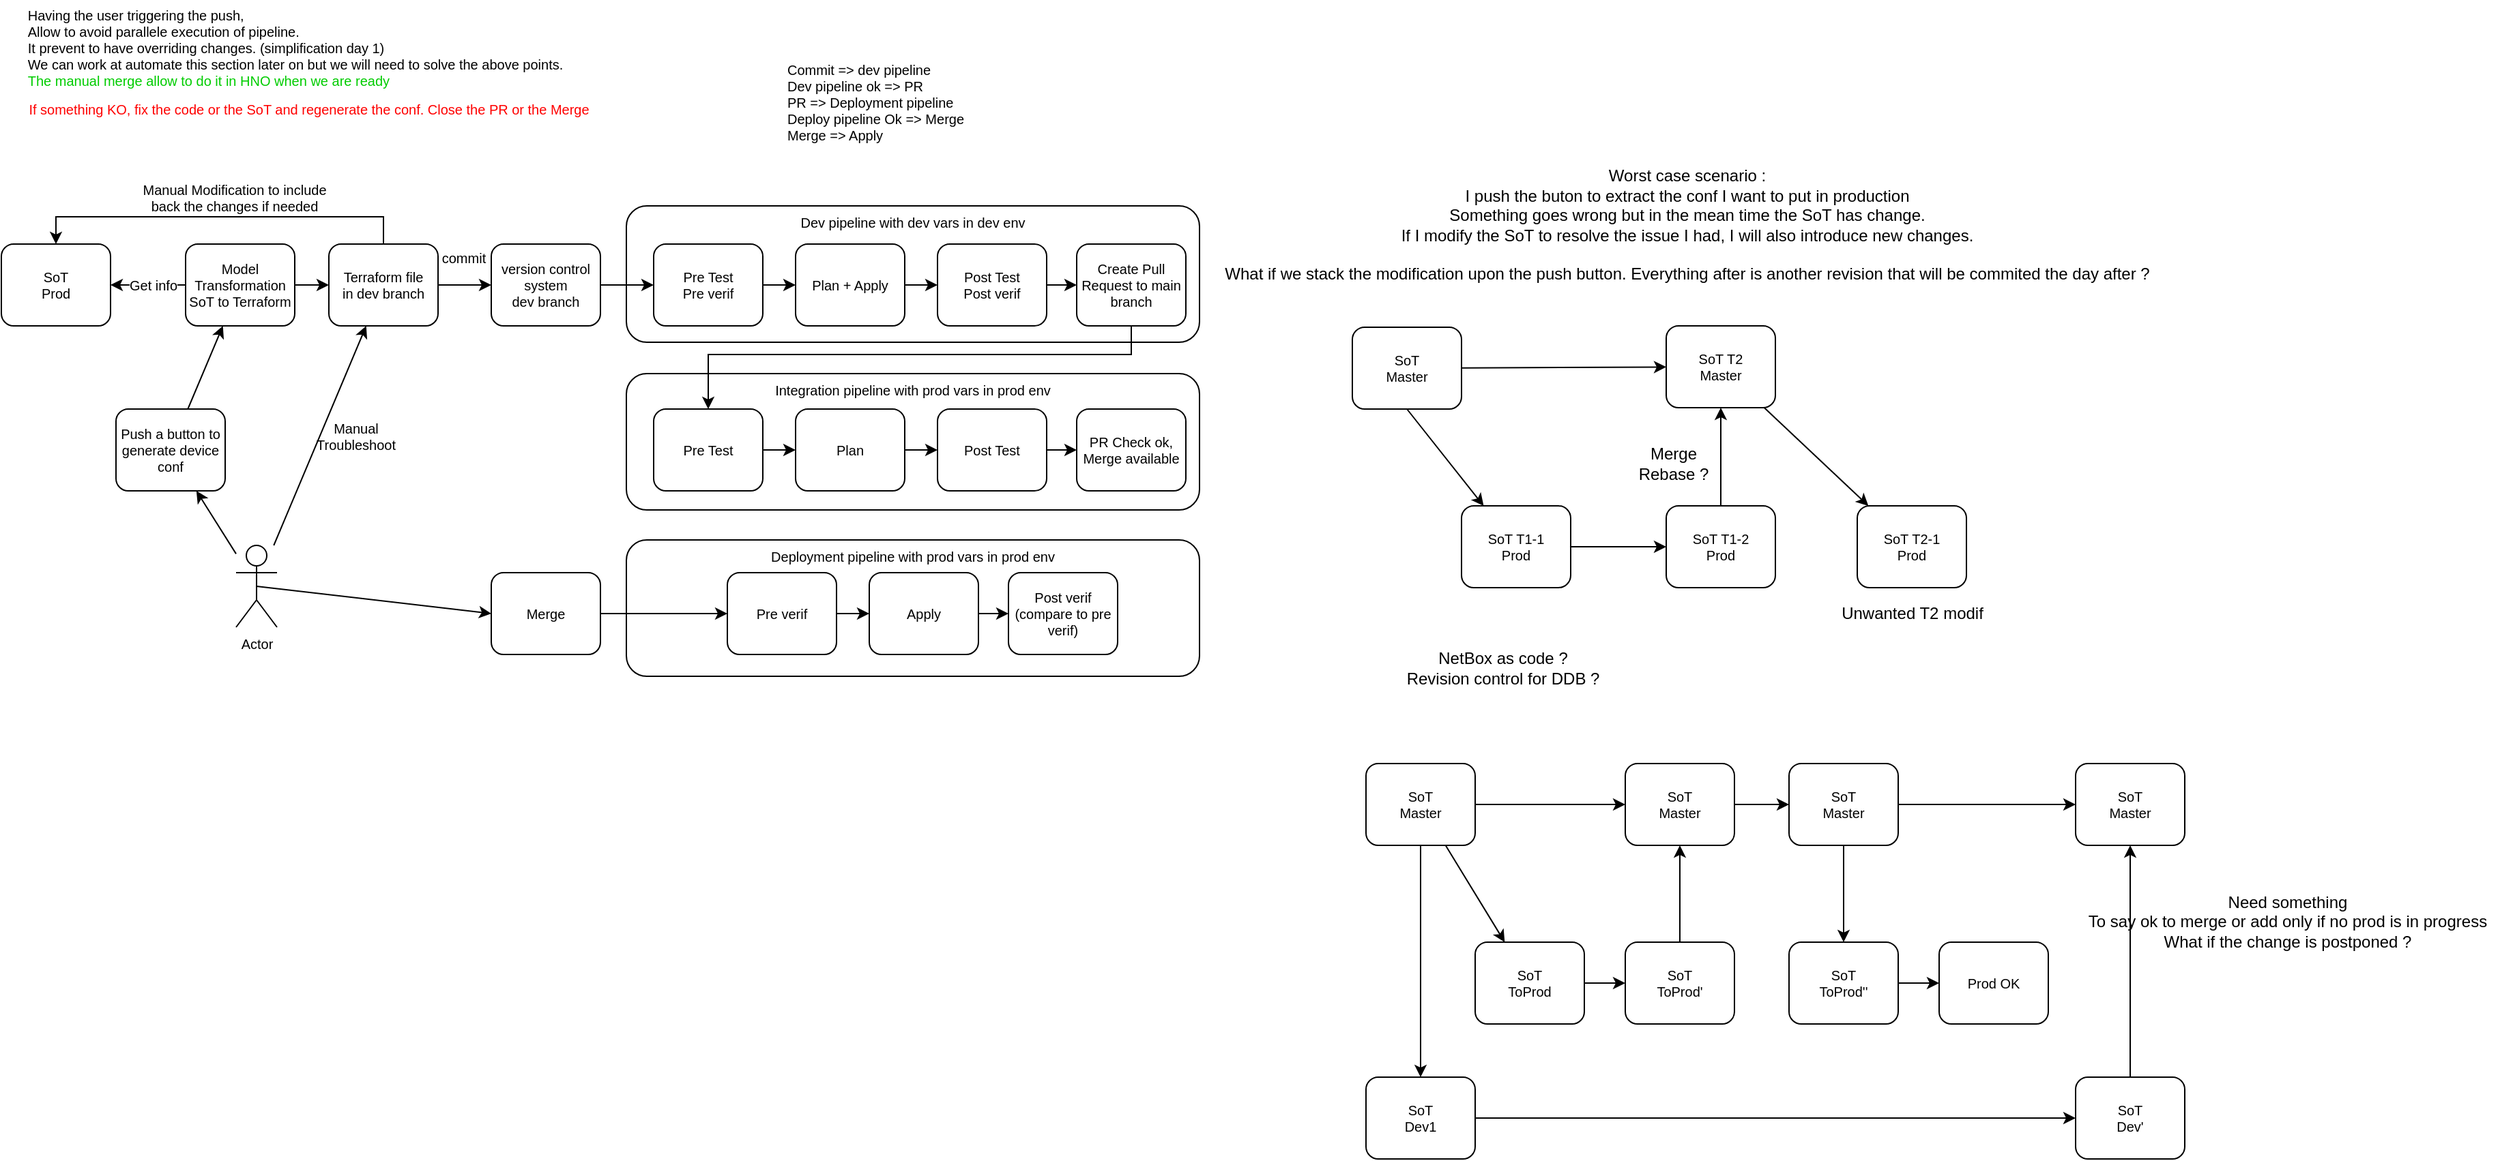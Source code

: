 <mxfile version="14.6.13" type="device" pages="7"><diagram id="Ae2_QFJnpJKQxaM8pmXe" name="WithSoT"><mxGraphModel dx="1008" dy="-345" grid="1" gridSize="10" guides="1" tooltips="1" connect="1" arrows="1" fold="1" page="1" pageScale="1" pageWidth="1169" pageHeight="827" math="0" shadow="0"><root><mxCell id="0"/><mxCell id="1" parent="0"/><mxCell id="H-8UHB7XgaWBiMSCr1x--8" value="&lt;div style=&quot;font-size: 10px&quot;&gt;Deployment pipeline with prod vars in prod env&lt;/div&gt;" style="rounded=1;whiteSpace=wrap;html=1;fontSize=10;verticalAlign=top;" parent="1" vertex="1"><mxGeometry x="458" y="1236" width="420" height="100" as="geometry"/></mxCell><mxCell id="H-8UHB7XgaWBiMSCr1x--5" value="&lt;div style=&quot;font-size: 10px&quot;&gt;Integration pipeline with prod vars in prod env&lt;/div&gt;" style="rounded=1;whiteSpace=wrap;html=1;fontSize=10;verticalAlign=top;" parent="1" vertex="1"><mxGeometry x="458" y="1114" width="420" height="100" as="geometry"/></mxCell><mxCell id="H-8UHB7XgaWBiMSCr1x--4" value="&lt;div style=&quot;font-size: 10px&quot;&gt;Dev pipeline with dev vars in dev env&lt;/div&gt;" style="rounded=1;whiteSpace=wrap;html=1;fontSize=10;verticalAlign=top;" parent="1" vertex="1"><mxGeometry x="458" y="991" width="420" height="100" as="geometry"/></mxCell><mxCell id="oKoScIoKVUGHcVDFS8YY-15" value="&lt;div style=&quot;font-size: 10px;&quot;&gt;SoT&lt;/div&gt;&lt;div style=&quot;font-size: 10px;&quot;&gt;Prod&lt;br style=&quot;font-size: 10px;&quot;&gt;&lt;/div&gt;" style="rounded=1;whiteSpace=wrap;html=1;fontSize=10;" parent="1" vertex="1"><mxGeometry y="1019" width="80" height="60" as="geometry"/></mxCell><mxCell id="csHBF6fvwP7h7NVSdulF-29" value="" style="edgeStyle=none;rounded=0;orthogonalLoop=1;jettySize=auto;html=1;startArrow=none;startFill=0;fontSize=10;" parent="1" source="oKoScIoKVUGHcVDFS8YY-16" target="PbaoVqDa5kNsw5iYIS3i-1" edge="1"><mxGeometry relative="1" as="geometry"/></mxCell><mxCell id="oKoScIoKVUGHcVDFS8YY-16" value="Model Transformation&lt;br&gt;SoT to Terraform" style="rounded=1;whiteSpace=wrap;html=1;fontSize=10;" parent="1" vertex="1"><mxGeometry x="135" y="1019" width="80" height="60" as="geometry"/></mxCell><mxCell id="H-8UHB7XgaWBiMSCr1x--10" value="" style="edgeStyle=orthogonalEdgeStyle;rounded=0;orthogonalLoop=1;jettySize=auto;html=1;fontSize=10;" parent="1" source="oKoScIoKVUGHcVDFS8YY-17" target="oKoScIoKVUGHcVDFS8YY-28" edge="1"><mxGeometry relative="1" as="geometry"/></mxCell><mxCell id="oKoScIoKVUGHcVDFS8YY-17" value="&lt;div style=&quot;font-size: 10px&quot;&gt;Plan + Apply&lt;/div&gt;" style="rounded=1;whiteSpace=wrap;html=1;fontSize=10;" parent="1" vertex="1"><mxGeometry x="582" y="1019" width="80" height="60" as="geometry"/></mxCell><mxCell id="csHBF6fvwP7h7NVSdulF-37" value="" style="edgeStyle=none;rounded=0;orthogonalLoop=1;jettySize=auto;html=1;startArrow=none;startFill=0;fontSize=10;" parent="1" source="oKoScIoKVUGHcVDFS8YY-19" target="oKoScIoKVUGHcVDFS8YY-27" edge="1"><mxGeometry relative="1" as="geometry"/></mxCell><mxCell id="oKoScIoKVUGHcVDFS8YY-19" value="&lt;div style=&quot;font-size: 10px;&quot;&gt;version control system&lt;/div&gt;&lt;div style=&quot;font-size: 10px;&quot;&gt;dev branch&lt;br style=&quot;font-size: 10px;&quot;&gt;&lt;/div&gt;" style="rounded=1;whiteSpace=wrap;html=1;fontSize=10;" parent="1" vertex="1"><mxGeometry x="359" y="1019" width="80" height="60" as="geometry"/></mxCell><mxCell id="H-8UHB7XgaWBiMSCr1x--13" value="" style="edgeStyle=orthogonalEdgeStyle;rounded=0;orthogonalLoop=1;jettySize=auto;html=1;fontSize=10;" parent="1" source="oKoScIoKVUGHcVDFS8YY-21" target="oKoScIoKVUGHcVDFS8YY-29" edge="1"><mxGeometry relative="1" as="geometry"/></mxCell><mxCell id="oKoScIoKVUGHcVDFS8YY-21" value="&lt;div style=&quot;font-size: 10px&quot;&gt;Plan&lt;/div&gt;" style="rounded=1;whiteSpace=wrap;html=1;fontSize=10;" parent="1" vertex="1"><mxGeometry x="582" y="1140" width="80" height="60" as="geometry"/></mxCell><mxCell id="H-8UHB7XgaWBiMSCr1x--9" value="" style="edgeStyle=orthogonalEdgeStyle;rounded=0;orthogonalLoop=1;jettySize=auto;html=1;fontSize=10;" parent="1" source="oKoScIoKVUGHcVDFS8YY-27" target="oKoScIoKVUGHcVDFS8YY-17" edge="1"><mxGeometry relative="1" as="geometry"/></mxCell><mxCell id="oKoScIoKVUGHcVDFS8YY-27" value="&lt;div style=&quot;font-size: 10px&quot;&gt;Pre Test&lt;/div&gt;&lt;div style=&quot;font-size: 10px&quot;&gt;Pre verif&lt;/div&gt;" style="rounded=1;whiteSpace=wrap;html=1;fontSize=10;" parent="1" vertex="1"><mxGeometry x="478" y="1019" width="80" height="60" as="geometry"/></mxCell><mxCell id="H-8UHB7XgaWBiMSCr1x--11" value="" style="edgeStyle=orthogonalEdgeStyle;rounded=0;orthogonalLoop=1;jettySize=auto;html=1;fontSize=10;" parent="1" source="oKoScIoKVUGHcVDFS8YY-28" target="csHBF6fvwP7h7NVSdulF-40" edge="1"><mxGeometry relative="1" as="geometry"/></mxCell><mxCell id="oKoScIoKVUGHcVDFS8YY-28" value="&lt;div style=&quot;font-size: 10px&quot;&gt;Post Test&lt;/div&gt;&lt;div style=&quot;font-size: 10px&quot;&gt;Post verif&lt;/div&gt;" style="rounded=1;whiteSpace=wrap;html=1;fontSize=10;" parent="1" vertex="1"><mxGeometry x="686" y="1019" width="80" height="60" as="geometry"/></mxCell><mxCell id="H-8UHB7XgaWBiMSCr1x--14" value="" style="edgeStyle=orthogonalEdgeStyle;rounded=0;orthogonalLoop=1;jettySize=auto;html=1;fontSize=10;" parent="1" source="oKoScIoKVUGHcVDFS8YY-29" target="H-8UHB7XgaWBiMSCr1x--6" edge="1"><mxGeometry relative="1" as="geometry"/></mxCell><mxCell id="oKoScIoKVUGHcVDFS8YY-29" value="&lt;div style=&quot;font-size: 10px&quot;&gt;Post Test&lt;/div&gt;" style="rounded=1;whiteSpace=wrap;html=1;fontSize=10;" parent="1" vertex="1"><mxGeometry x="686" y="1140" width="80" height="60" as="geometry"/></mxCell><mxCell id="H-8UHB7XgaWBiMSCr1x--12" value="" style="edgeStyle=orthogonalEdgeStyle;rounded=0;orthogonalLoop=1;jettySize=auto;html=1;fontSize=10;" parent="1" source="oKoScIoKVUGHcVDFS8YY-30" target="oKoScIoKVUGHcVDFS8YY-21" edge="1"><mxGeometry relative="1" as="geometry"/></mxCell><mxCell id="oKoScIoKVUGHcVDFS8YY-30" value="&lt;div style=&quot;font-size: 10px&quot;&gt;Pre Test&lt;/div&gt;" style="rounded=1;whiteSpace=wrap;html=1;fontSize=10;" parent="1" vertex="1"><mxGeometry x="478" y="1140" width="80" height="60" as="geometry"/></mxCell><mxCell id="oKoScIoKVUGHcVDFS8YY-35" value="" style="endArrow=none;html=1;exitX=1;exitY=0.5;exitDx=0;exitDy=0;entryX=0;entryY=0.5;entryDx=0;entryDy=0;startArrow=classic;startFill=1;fontSize=10;" parent="1" source="oKoScIoKVUGHcVDFS8YY-15" target="oKoScIoKVUGHcVDFS8YY-16" edge="1"><mxGeometry width="50" height="50" relative="1" as="geometry"><mxPoint x="110" y="1099" as="sourcePoint"/><mxPoint x="200" y="1099" as="targetPoint"/></mxGeometry></mxCell><mxCell id="csHBF6fvwP7h7NVSdulF-27" value="Get info" style="edgeLabel;html=1;align=center;verticalAlign=middle;resizable=0;points=[];fontSize=10;" parent="oKoScIoKVUGHcVDFS8YY-35" vertex="1" connectable="0"><mxGeometry x="0.377" relative="1" as="geometry"><mxPoint x="-7" as="offset"/></mxGeometry></mxCell><mxCell id="csHBF6fvwP7h7NVSdulF-25" value="" style="rounded=0;orthogonalLoop=1;jettySize=auto;html=1;fontSize=10;" parent="1" source="csHBF6fvwP7h7NVSdulF-20" target="H-8UHB7XgaWBiMSCr1x--1" edge="1"><mxGeometry relative="1" as="geometry"/></mxCell><mxCell id="PbaoVqDa5kNsw5iYIS3i-3" value="" style="rounded=0;orthogonalLoop=1;jettySize=auto;html=1;" parent="1" source="csHBF6fvwP7h7NVSdulF-20" target="PbaoVqDa5kNsw5iYIS3i-1" edge="1"><mxGeometry relative="1" as="geometry"/></mxCell><mxCell id="csHBF6fvwP7h7NVSdulF-20" value="Actor" style="shape=umlActor;verticalLabelPosition=bottom;verticalAlign=top;html=1;outlineConnect=0;fontSize=10;" parent="1" vertex="1"><mxGeometry x="172" y="1240" width="30" height="60" as="geometry"/></mxCell><mxCell id="csHBF6fvwP7h7NVSdulF-33" value="Commit =&amp;gt; dev pipeline&lt;br style=&quot;font-size: 10px&quot;&gt;Dev pipeline ok =&amp;gt; PR&lt;br style=&quot;font-size: 10px&quot;&gt;PR =&amp;gt; Deployment pipeline&lt;br style=&quot;font-size: 10px&quot;&gt;Deploy pipeline Ok =&amp;gt; Merge&lt;br style=&quot;font-size: 10px&quot;&gt;&lt;div style=&quot;font-size: 10px&quot;&gt;&lt;span style=&quot;font-size: 10px&quot;&gt;Merge =&amp;gt; Apply&lt;/span&gt;&lt;/div&gt;" style="text;html=1;align=left;verticalAlign=middle;resizable=0;points=[];autosize=1;strokeColor=none;fontSize=10;" parent="1" vertex="1"><mxGeometry x="574" y="880" width="140" height="70" as="geometry"/></mxCell><mxCell id="csHBF6fvwP7h7NVSdulF-34" value="commit" style="text;html=1;strokeColor=none;fillColor=none;align=center;verticalAlign=middle;whiteSpace=wrap;rounded=0;fontSize=10;" parent="1" vertex="1"><mxGeometry x="319" y="1019" width="40" height="20" as="geometry"/></mxCell><mxCell id="csHBF6fvwP7h7NVSdulF-45" value="" style="edgeStyle=orthogonalEdgeStyle;rounded=0;orthogonalLoop=1;jettySize=auto;html=1;startArrow=none;startFill=0;endArrow=classic;endFill=1;fontSize=10;entryX=0.5;entryY=0;entryDx=0;entryDy=0;" parent="1" source="csHBF6fvwP7h7NVSdulF-40" target="oKoScIoKVUGHcVDFS8YY-30" edge="1"><mxGeometry relative="1" as="geometry"><Array as="points"><mxPoint x="828" y="1100"/><mxPoint x="518" y="1100"/></Array></mxGeometry></mxCell><mxCell id="csHBF6fvwP7h7NVSdulF-40" value="&lt;div style=&quot;font-size: 10px&quot;&gt;Create Pull Request to main branch&lt;/div&gt;" style="rounded=1;whiteSpace=wrap;html=1;fontSize=10;" parent="1" vertex="1"><mxGeometry x="788" y="1019" width="80" height="60" as="geometry"/></mxCell><mxCell id="H-8UHB7XgaWBiMSCr1x--17" value="" style="edgeStyle=orthogonalEdgeStyle;rounded=0;orthogonalLoop=1;jettySize=auto;html=1;fontSize=10;" parent="1" source="csHBF6fvwP7h7NVSdulF-41" target="csHBF6fvwP7h7NVSdulF-42" edge="1"><mxGeometry relative="1" as="geometry"/></mxCell><mxCell id="csHBF6fvwP7h7NVSdulF-41" value="&lt;div style=&quot;font-size: 10px&quot;&gt;Apply&lt;/div&gt;" style="rounded=1;whiteSpace=wrap;html=1;fontSize=10;" parent="1" vertex="1"><mxGeometry x="636" y="1260" width="80" height="60" as="geometry"/></mxCell><mxCell id="csHBF6fvwP7h7NVSdulF-42" value="&lt;div style=&quot;font-size: 10px&quot;&gt;Post verif&lt;/div&gt;&lt;div style=&quot;font-size: 10px&quot;&gt;(compare to pre verif)&lt;/div&gt;" style="rounded=1;whiteSpace=wrap;html=1;fontSize=10;" parent="1" vertex="1"><mxGeometry x="738" y="1260" width="80" height="60" as="geometry"/></mxCell><mxCell id="H-8UHB7XgaWBiMSCr1x--16" value="" style="edgeStyle=orthogonalEdgeStyle;rounded=0;orthogonalLoop=1;jettySize=auto;html=1;fontSize=10;" parent="1" source="csHBF6fvwP7h7NVSdulF-43" target="csHBF6fvwP7h7NVSdulF-41" edge="1"><mxGeometry relative="1" as="geometry"/></mxCell><mxCell id="csHBF6fvwP7h7NVSdulF-43" value="&lt;div style=&quot;font-size: 10px&quot;&gt;Pre verif&lt;/div&gt;" style="rounded=1;whiteSpace=wrap;html=1;fontSize=10;" parent="1" vertex="1"><mxGeometry x="532" y="1260" width="80" height="60" as="geometry"/></mxCell><mxCell id="H-8UHB7XgaWBiMSCr1x--15" value="" style="edgeStyle=orthogonalEdgeStyle;rounded=0;orthogonalLoop=1;jettySize=auto;html=1;fontSize=10;" parent="1" source="csHBF6fvwP7h7NVSdulF-49" target="csHBF6fvwP7h7NVSdulF-43" edge="1"><mxGeometry relative="1" as="geometry"/></mxCell><mxCell id="csHBF6fvwP7h7NVSdulF-49" value="&lt;div style=&quot;font-size: 10px;&quot;&gt;Merge&lt;/div&gt;" style="rounded=1;whiteSpace=wrap;html=1;fontSize=10;" parent="1" vertex="1"><mxGeometry x="359" y="1260" width="80" height="60" as="geometry"/></mxCell><mxCell id="H-8UHB7XgaWBiMSCr1x--2" value="" style="rounded=0;orthogonalLoop=1;jettySize=auto;html=1;fontSize=10;" parent="1" source="H-8UHB7XgaWBiMSCr1x--1" target="oKoScIoKVUGHcVDFS8YY-16" edge="1"><mxGeometry relative="1" as="geometry"/></mxCell><mxCell id="H-8UHB7XgaWBiMSCr1x--1" value="&lt;span style=&quot;font-size: 10px;&quot;&gt;Push a button to generate device conf&lt;/span&gt;" style="rounded=1;whiteSpace=wrap;html=1;fontSize=10;" parent="1" vertex="1"><mxGeometry x="84" y="1140" width="80" height="60" as="geometry"/></mxCell><mxCell id="H-8UHB7XgaWBiMSCr1x--6" value="&lt;div style=&quot;font-size: 10px&quot;&gt;PR Check ok, Merge available&lt;/div&gt;" style="rounded=1;whiteSpace=wrap;html=1;fontSize=10;" parent="1" vertex="1"><mxGeometry x="788" y="1140" width="80" height="60" as="geometry"/></mxCell><mxCell id="H-8UHB7XgaWBiMSCr1x--7" value="" style="rounded=0;orthogonalLoop=1;jettySize=auto;html=1;fontSize=10;entryX=0;entryY=0.5;entryDx=0;entryDy=0;exitX=0.5;exitY=0.5;exitDx=0;exitDy=0;exitPerimeter=0;" parent="1" source="csHBF6fvwP7h7NVSdulF-20" target="csHBF6fvwP7h7NVSdulF-49" edge="1"><mxGeometry relative="1" as="geometry"><mxPoint x="197.0" y="1250" as="sourcePoint"/><mxPoint x="197.0" y="1210" as="targetPoint"/></mxGeometry></mxCell><mxCell id="H-8UHB7XgaWBiMSCr1x--18" value="&lt;div style=&quot;text-align: left&quot;&gt;&lt;span&gt;Having the user triggering the push,&lt;/span&gt;&lt;/div&gt;&lt;div style=&quot;text-align: left&quot;&gt;&lt;span&gt;Allow to avoid parallele execution of pipeline.&lt;/span&gt;&lt;/div&gt;&lt;div style=&quot;text-align: left&quot;&gt;&lt;span&gt;It prevent to have overriding changes. (simplification day 1)&lt;/span&gt;&lt;/div&gt;&lt;div style=&quot;text-align: left&quot;&gt;&lt;span&gt;We can work at automate this section later on but we will need to solve the above points.&lt;/span&gt;&lt;/div&gt;&lt;div style=&quot;text-align: left&quot;&gt;&lt;span&gt;&lt;font color=&quot;#00cc00&quot;&gt;The manual merge allow to do it in HNO when we are ready&lt;/font&gt;&lt;/span&gt;&lt;/div&gt;" style="text;html=1;align=center;verticalAlign=middle;resizable=0;points=[];autosize=1;strokeColor=none;fontSize=10;" parent="1" vertex="1"><mxGeometry x="10" y="840" width="410" height="70" as="geometry"/></mxCell><mxCell id="QnPHBYVBtDeyatEaDfuI-1" value="If something KO, fix the code or the SoT and regenerate the conf. Close the PR or the Merge" style="text;html=1;align=center;verticalAlign=middle;resizable=0;points=[];autosize=1;strokeColor=none;fontSize=10;fontColor=#FF0000;" parent="1" vertex="1"><mxGeometry x="10" y="910" width="430" height="20" as="geometry"/></mxCell><mxCell id="PbaoVqDa5kNsw5iYIS3i-2" value="" style="edgeStyle=orthogonalEdgeStyle;rounded=0;orthogonalLoop=1;jettySize=auto;html=1;" parent="1" source="PbaoVqDa5kNsw5iYIS3i-1" target="oKoScIoKVUGHcVDFS8YY-19" edge="1"><mxGeometry relative="1" as="geometry"/></mxCell><mxCell id="mzMs8VEzc_3LdaPHbqMJ-2" style="edgeStyle=orthogonalEdgeStyle;rounded=0;orthogonalLoop=1;jettySize=auto;html=1;exitX=0.5;exitY=0;exitDx=0;exitDy=0;entryX=0.5;entryY=0;entryDx=0;entryDy=0;" parent="1" source="PbaoVqDa5kNsw5iYIS3i-1" target="oKoScIoKVUGHcVDFS8YY-15" edge="1"><mxGeometry relative="1" as="geometry"/></mxCell><mxCell id="PbaoVqDa5kNsw5iYIS3i-1" value="&lt;div style=&quot;font-size: 10px&quot;&gt;Terraform file&lt;/div&gt;&lt;div style=&quot;font-size: 10px&quot;&gt;in dev branch&lt;/div&gt;" style="rounded=1;whiteSpace=wrap;html=1;fontSize=10;" parent="1" vertex="1"><mxGeometry x="240" y="1019" width="80" height="60" as="geometry"/></mxCell><mxCell id="PbaoVqDa5kNsw5iYIS3i-4" value="Manual Troubleshoot" style="text;html=1;strokeColor=none;fillColor=none;align=center;verticalAlign=middle;whiteSpace=wrap;rounded=0;fontSize=10;" parent="1" vertex="1"><mxGeometry x="240" y="1150" width="40" height="20" as="geometry"/></mxCell><mxCell id="mzMs8VEzc_3LdaPHbqMJ-4" value="Manual Modification to include back the changes if needed" style="text;html=1;strokeColor=none;fillColor=none;align=center;verticalAlign=middle;whiteSpace=wrap;rounded=0;fontSize=10;" parent="1" vertex="1"><mxGeometry x="102" y="975" width="138" height="20" as="geometry"/></mxCell><mxCell id="mzMs8VEzc_3LdaPHbqMJ-5" value="Worst case scenario :&lt;br&gt;I push the buton to extract the conf I want to put in production&lt;br&gt;Something goes wrong but in the mean time the SoT has change.&lt;br&gt;If I modify the SoT to resolve the issue I had, I will also introduce new changes.&lt;br&gt;&lt;br&gt;What if we stack the modification upon the push button. Everything after is another revision that will be commited the day after ?" style="text;html=1;align=center;verticalAlign=middle;resizable=0;points=[];autosize=1;strokeColor=none;" parent="1" vertex="1"><mxGeometry x="890" y="960" width="690" height="90" as="geometry"/></mxCell><mxCell id="mzMs8VEzc_3LdaPHbqMJ-9" style="rounded=0;orthogonalLoop=1;jettySize=auto;html=1;exitX=0.5;exitY=1;exitDx=0;exitDy=0;" parent="1" source="mzMs8VEzc_3LdaPHbqMJ-6" target="mzMs8VEzc_3LdaPHbqMJ-7" edge="1"><mxGeometry relative="1" as="geometry"/></mxCell><mxCell id="mzMs8VEzc_3LdaPHbqMJ-10" value="" style="edgeStyle=none;rounded=0;orthogonalLoop=1;jettySize=auto;html=1;" parent="1" source="mzMs8VEzc_3LdaPHbqMJ-6" target="mzMs8VEzc_3LdaPHbqMJ-8" edge="1"><mxGeometry relative="1" as="geometry"/></mxCell><mxCell id="mzMs8VEzc_3LdaPHbqMJ-6" value="&lt;div style=&quot;font-size: 10px&quot;&gt;SoT&lt;/div&gt;&lt;div style=&quot;font-size: 10px&quot;&gt;Master&lt;/div&gt;" style="rounded=1;whiteSpace=wrap;html=1;fontSize=10;" parent="1" vertex="1"><mxGeometry x="990" y="1080" width="80" height="60" as="geometry"/></mxCell><mxCell id="mzMs8VEzc_3LdaPHbqMJ-12" value="" style="edgeStyle=none;rounded=0;orthogonalLoop=1;jettySize=auto;html=1;" parent="1" source="mzMs8VEzc_3LdaPHbqMJ-7" target="mzMs8VEzc_3LdaPHbqMJ-11" edge="1"><mxGeometry relative="1" as="geometry"/></mxCell><mxCell id="mzMs8VEzc_3LdaPHbqMJ-7" value="&lt;div style=&quot;font-size: 10px&quot;&gt;SoT T1-1&lt;/div&gt;&lt;div style=&quot;font-size: 10px&quot;&gt;Prod&lt;/div&gt;" style="rounded=1;whiteSpace=wrap;html=1;fontSize=10;" parent="1" vertex="1"><mxGeometry x="1070" y="1211" width="80" height="60" as="geometry"/></mxCell><mxCell id="mzMs8VEzc_3LdaPHbqMJ-15" style="edgeStyle=none;rounded=0;orthogonalLoop=1;jettySize=auto;html=1;" parent="1" source="mzMs8VEzc_3LdaPHbqMJ-8" target="mzMs8VEzc_3LdaPHbqMJ-14" edge="1"><mxGeometry relative="1" as="geometry"/></mxCell><mxCell id="mzMs8VEzc_3LdaPHbqMJ-8" value="&lt;div style=&quot;font-size: 10px&quot;&gt;SoT T2&lt;/div&gt;&lt;div style=&quot;font-size: 10px&quot;&gt;Master&lt;/div&gt;" style="rounded=1;whiteSpace=wrap;html=1;fontSize=10;" parent="1" vertex="1"><mxGeometry x="1220" y="1079" width="80" height="60" as="geometry"/></mxCell><mxCell id="mzMs8VEzc_3LdaPHbqMJ-13" value="" style="edgeStyle=none;rounded=0;orthogonalLoop=1;jettySize=auto;html=1;" parent="1" source="mzMs8VEzc_3LdaPHbqMJ-11" target="mzMs8VEzc_3LdaPHbqMJ-8" edge="1"><mxGeometry relative="1" as="geometry"/></mxCell><mxCell id="mzMs8VEzc_3LdaPHbqMJ-11" value="&lt;div style=&quot;font-size: 10px&quot;&gt;SoT T1-2&lt;/div&gt;&lt;div style=&quot;font-size: 10px&quot;&gt;Prod&lt;/div&gt;" style="rounded=1;whiteSpace=wrap;html=1;fontSize=10;" parent="1" vertex="1"><mxGeometry x="1220" y="1211" width="80" height="60" as="geometry"/></mxCell><mxCell id="mzMs8VEzc_3LdaPHbqMJ-14" value="&lt;div style=&quot;font-size: 10px&quot;&gt;SoT T2-1&lt;/div&gt;&lt;div style=&quot;font-size: 10px&quot;&gt;Prod&lt;/div&gt;" style="rounded=1;whiteSpace=wrap;html=1;fontSize=10;" parent="1" vertex="1"><mxGeometry x="1360" y="1211" width="80" height="60" as="geometry"/></mxCell><mxCell id="mzMs8VEzc_3LdaPHbqMJ-16" value="Unwanted T2 modif" style="text;html=1;align=center;verticalAlign=middle;resizable=0;points=[];autosize=1;strokeColor=none;" parent="1" vertex="1"><mxGeometry x="1340" y="1280" width="120" height="20" as="geometry"/></mxCell><mxCell id="mzMs8VEzc_3LdaPHbqMJ-31" style="edgeStyle=none;rounded=0;orthogonalLoop=1;jettySize=auto;html=1;" parent="1" source="mzMs8VEzc_3LdaPHbqMJ-19" target="mzMs8VEzc_3LdaPHbqMJ-30" edge="1"><mxGeometry relative="1" as="geometry"/></mxCell><mxCell id="mzMs8VEzc_3LdaPHbqMJ-32" style="edgeStyle=none;rounded=0;orthogonalLoop=1;jettySize=auto;html=1;" parent="1" source="mzMs8VEzc_3LdaPHbqMJ-19" target="mzMs8VEzc_3LdaPHbqMJ-23" edge="1"><mxGeometry relative="1" as="geometry"/></mxCell><mxCell id="mzMs8VEzc_3LdaPHbqMJ-35" style="edgeStyle=none;rounded=0;orthogonalLoop=1;jettySize=auto;html=1;" parent="1" source="mzMs8VEzc_3LdaPHbqMJ-40" target="mzMs8VEzc_3LdaPHbqMJ-34" edge="1"><mxGeometry relative="1" as="geometry"/></mxCell><mxCell id="mzMs8VEzc_3LdaPHbqMJ-39" style="edgeStyle=none;rounded=0;orthogonalLoop=1;jettySize=auto;html=1;" parent="1" source="mzMs8VEzc_3LdaPHbqMJ-19" target="mzMs8VEzc_3LdaPHbqMJ-37" edge="1"><mxGeometry relative="1" as="geometry"/></mxCell><mxCell id="mzMs8VEzc_3LdaPHbqMJ-19" value="&lt;div style=&quot;font-size: 10px&quot;&gt;SoT&lt;/div&gt;&lt;div style=&quot;font-size: 10px&quot;&gt;Master&lt;/div&gt;" style="rounded=1;whiteSpace=wrap;html=1;fontSize=10;" parent="1" vertex="1"><mxGeometry x="1000" y="1400" width="80" height="60" as="geometry"/></mxCell><mxCell id="mzMs8VEzc_3LdaPHbqMJ-20" value="" style="edgeStyle=none;rounded=0;orthogonalLoop=1;jettySize=auto;html=1;" parent="1" source="mzMs8VEzc_3LdaPHbqMJ-30" target="mzMs8VEzc_3LdaPHbqMJ-25" edge="1"><mxGeometry relative="1" as="geometry"/></mxCell><mxCell id="mzMs8VEzc_3LdaPHbqMJ-44" style="edgeStyle=none;rounded=0;orthogonalLoop=1;jettySize=auto;html=1;entryX=0;entryY=0.5;entryDx=0;entryDy=0;" parent="1" source="mzMs8VEzc_3LdaPHbqMJ-23" target="mzMs8VEzc_3LdaPHbqMJ-36" edge="1"><mxGeometry relative="1" as="geometry"/></mxCell><mxCell id="mzMs8VEzc_3LdaPHbqMJ-23" value="&lt;div style=&quot;font-size: 10px&quot;&gt;SoT&lt;/div&gt;&lt;div style=&quot;font-size: 10px&quot;&gt;Dev1&lt;/div&gt;" style="rounded=1;whiteSpace=wrap;html=1;fontSize=10;" parent="1" vertex="1"><mxGeometry x="1000" y="1630" width="80" height="60" as="geometry"/></mxCell><mxCell id="mzMs8VEzc_3LdaPHbqMJ-33" style="edgeStyle=none;rounded=0;orthogonalLoop=1;jettySize=auto;html=1;" parent="1" source="mzMs8VEzc_3LdaPHbqMJ-25" target="mzMs8VEzc_3LdaPHbqMJ-37" edge="1"><mxGeometry relative="1" as="geometry"/></mxCell><mxCell id="mzMs8VEzc_3LdaPHbqMJ-25" value="&lt;div style=&quot;font-size: 10px&quot;&gt;SoT&lt;/div&gt;&lt;div style=&quot;font-size: 10px&quot;&gt;ToProd'&lt;/div&gt;" style="rounded=1;whiteSpace=wrap;html=1;fontSize=10;" parent="1" vertex="1"><mxGeometry x="1190" y="1531" width="80" height="60" as="geometry"/></mxCell><mxCell id="mzMs8VEzc_3LdaPHbqMJ-29" value="Merge&lt;br&gt;Rebase ?" style="text;html=1;align=center;verticalAlign=middle;resizable=0;points=[];autosize=1;strokeColor=none;" parent="1" vertex="1"><mxGeometry x="1190" y="1165" width="70" height="30" as="geometry"/></mxCell><mxCell id="mzMs8VEzc_3LdaPHbqMJ-30" value="&lt;div style=&quot;font-size: 10px&quot;&gt;SoT&lt;/div&gt;&lt;div style=&quot;font-size: 10px&quot;&gt;ToProd&lt;/div&gt;" style="rounded=1;whiteSpace=wrap;html=1;fontSize=10;" parent="1" vertex="1"><mxGeometry x="1080" y="1531" width="80" height="60" as="geometry"/></mxCell><mxCell id="mzMs8VEzc_3LdaPHbqMJ-43" value="" style="edgeStyle=none;rounded=0;orthogonalLoop=1;jettySize=auto;html=1;" parent="1" source="mzMs8VEzc_3LdaPHbqMJ-34" target="mzMs8VEzc_3LdaPHbqMJ-42" edge="1"><mxGeometry relative="1" as="geometry"/></mxCell><mxCell id="mzMs8VEzc_3LdaPHbqMJ-34" value="&lt;div style=&quot;font-size: 10px&quot;&gt;SoT&lt;/div&gt;&lt;div style=&quot;font-size: 10px&quot;&gt;ToProd''&lt;/div&gt;" style="rounded=1;whiteSpace=wrap;html=1;fontSize=10;" parent="1" vertex="1"><mxGeometry x="1310" y="1531" width="80" height="60" as="geometry"/></mxCell><mxCell id="mzMs8VEzc_3LdaPHbqMJ-48" style="edgeStyle=none;rounded=0;orthogonalLoop=1;jettySize=auto;html=1;" parent="1" source="mzMs8VEzc_3LdaPHbqMJ-36" target="mzMs8VEzc_3LdaPHbqMJ-45" edge="1"><mxGeometry relative="1" as="geometry"><mxPoint x="1560" y="1390" as="targetPoint"/></mxGeometry></mxCell><mxCell id="mzMs8VEzc_3LdaPHbqMJ-36" value="&lt;div style=&quot;font-size: 10px&quot;&gt;SoT&lt;/div&gt;&lt;div style=&quot;font-size: 10px&quot;&gt;Dev'&lt;/div&gt;" style="rounded=1;whiteSpace=wrap;html=1;fontSize=10;" parent="1" vertex="1"><mxGeometry x="1520" y="1630" width="80" height="60" as="geometry"/></mxCell><mxCell id="mzMs8VEzc_3LdaPHbqMJ-41" value="" style="edgeStyle=none;rounded=0;orthogonalLoop=1;jettySize=auto;html=1;" parent="1" source="mzMs8VEzc_3LdaPHbqMJ-37" target="mzMs8VEzc_3LdaPHbqMJ-40" edge="1"><mxGeometry relative="1" as="geometry"/></mxCell><mxCell id="mzMs8VEzc_3LdaPHbqMJ-37" value="&lt;div style=&quot;font-size: 10px&quot;&gt;SoT&lt;/div&gt;&lt;div style=&quot;font-size: 10px&quot;&gt;Master&lt;/div&gt;" style="rounded=1;whiteSpace=wrap;html=1;fontSize=10;" parent="1" vertex="1"><mxGeometry x="1190" y="1400" width="80" height="60" as="geometry"/></mxCell><mxCell id="mzMs8VEzc_3LdaPHbqMJ-38" value="NetBox as code ?&lt;br&gt;Revision control for DDB ?" style="text;html=1;align=center;verticalAlign=middle;resizable=0;points=[];autosize=1;strokeColor=none;" parent="1" vertex="1"><mxGeometry x="1020" y="1315" width="160" height="30" as="geometry"/></mxCell><mxCell id="mzMs8VEzc_3LdaPHbqMJ-46" style="edgeStyle=none;rounded=0;orthogonalLoop=1;jettySize=auto;html=1;" parent="1" source="mzMs8VEzc_3LdaPHbqMJ-40" target="mzMs8VEzc_3LdaPHbqMJ-45" edge="1"><mxGeometry relative="1" as="geometry"/></mxCell><mxCell id="mzMs8VEzc_3LdaPHbqMJ-40" value="&lt;div style=&quot;font-size: 10px&quot;&gt;SoT&lt;/div&gt;&lt;div style=&quot;font-size: 10px&quot;&gt;Master&lt;/div&gt;" style="rounded=1;whiteSpace=wrap;html=1;fontSize=10;" parent="1" vertex="1"><mxGeometry x="1310" y="1400" width="80" height="60" as="geometry"/></mxCell><mxCell id="mzMs8VEzc_3LdaPHbqMJ-42" value="&lt;div style=&quot;font-size: 10px&quot;&gt;Prod OK&lt;/div&gt;" style="rounded=1;whiteSpace=wrap;html=1;fontSize=10;" parent="1" vertex="1"><mxGeometry x="1420" y="1531" width="80" height="60" as="geometry"/></mxCell><mxCell id="mzMs8VEzc_3LdaPHbqMJ-45" value="&lt;div style=&quot;font-size: 10px&quot;&gt;SoT&lt;/div&gt;&lt;div style=&quot;font-size: 10px&quot;&gt;Master&lt;/div&gt;" style="rounded=1;whiteSpace=wrap;html=1;fontSize=10;" parent="1" vertex="1"><mxGeometry x="1520" y="1400" width="80" height="60" as="geometry"/></mxCell><mxCell id="mzMs8VEzc_3LdaPHbqMJ-49" value="Need something&lt;br&gt;To say ok to merge or add only if no prod is in progress&lt;br&gt;What if the change is postponed ?" style="text;html=1;align=center;verticalAlign=middle;resizable=0;points=[];autosize=1;strokeColor=none;" parent="1" vertex="1"><mxGeometry x="1520" y="1491" width="310" height="50" as="geometry"/></mxCell></root></mxGraphModel></diagram><diagram id="2sh2f0fxYDqFFGjEMFl3" name="BeforSoT"><mxGraphModel dx="1008" dy="482" grid="1" gridSize="10" guides="1" tooltips="1" connect="1" arrows="1" fold="1" page="1" pageScale="1" pageWidth="827" pageHeight="1169" math="0" shadow="0"><root><mxCell id="e1o-0DecBDk1bi8Fb59m-0"/><mxCell id="e1o-0DecBDk1bi8Fb59m-1" parent="e1o-0DecBDk1bi8Fb59m-0"/><mxCell id="Zclid6jdBZebGOmSbt0U-0" value="&lt;div style=&quot;font-size: 10px&quot;&gt;Deployment pipeline with prod vars in prod env&lt;/div&gt;" style="rounded=1;whiteSpace=wrap;html=1;fontSize=10;verticalAlign=top;" vertex="1" parent="e1o-0DecBDk1bi8Fb59m-1"><mxGeometry x="370" y="996" width="420" height="100" as="geometry"/></mxCell><mxCell id="Zclid6jdBZebGOmSbt0U-1" value="&lt;div style=&quot;font-size: 10px&quot;&gt;Integration pipeline with prod vars in prod env&lt;/div&gt;" style="rounded=1;whiteSpace=wrap;html=1;fontSize=10;verticalAlign=top;" vertex="1" parent="e1o-0DecBDk1bi8Fb59m-1"><mxGeometry x="370" y="874" width="420" height="100" as="geometry"/></mxCell><mxCell id="Zclid6jdBZebGOmSbt0U-2" value="&lt;div style=&quot;font-size: 10px&quot;&gt;Dev pipeline with dev vars in dev env&lt;/div&gt;" style="rounded=1;whiteSpace=wrap;html=1;fontSize=10;verticalAlign=top;" vertex="1" parent="e1o-0DecBDk1bi8Fb59m-1"><mxGeometry x="370" y="751" width="420" height="100" as="geometry"/></mxCell><mxCell id="Zclid6jdBZebGOmSbt0U-6" value="" style="edgeStyle=orthogonalEdgeStyle;rounded=0;orthogonalLoop=1;jettySize=auto;html=1;fontSize=10;" edge="1" parent="e1o-0DecBDk1bi8Fb59m-1" source="Zclid6jdBZebGOmSbt0U-7" target="Zclid6jdBZebGOmSbt0U-15"><mxGeometry relative="1" as="geometry"/></mxCell><mxCell id="Zclid6jdBZebGOmSbt0U-7" value="&lt;div style=&quot;font-size: 10px&quot;&gt;Plan + Apply&lt;/div&gt;" style="rounded=1;whiteSpace=wrap;html=1;fontSize=10;" vertex="1" parent="e1o-0DecBDk1bi8Fb59m-1"><mxGeometry x="494" y="779" width="80" height="60" as="geometry"/></mxCell><mxCell id="Zclid6jdBZebGOmSbt0U-8" value="" style="edgeStyle=none;rounded=0;orthogonalLoop=1;jettySize=auto;html=1;startArrow=none;startFill=0;fontSize=10;" edge="1" parent="e1o-0DecBDk1bi8Fb59m-1" source="Zclid6jdBZebGOmSbt0U-9" target="Zclid6jdBZebGOmSbt0U-13"><mxGeometry relative="1" as="geometry"/></mxCell><mxCell id="Zclid6jdBZebGOmSbt0U-9" value="&lt;div style=&quot;font-size: 10px;&quot;&gt;version control system&lt;/div&gt;&lt;div style=&quot;font-size: 10px;&quot;&gt;dev branch&lt;br style=&quot;font-size: 10px;&quot;&gt;&lt;/div&gt;" style="rounded=1;whiteSpace=wrap;html=1;fontSize=10;" vertex="1" parent="e1o-0DecBDk1bi8Fb59m-1"><mxGeometry x="271" y="779" width="80" height="60" as="geometry"/></mxCell><mxCell id="Zclid6jdBZebGOmSbt0U-10" value="" style="edgeStyle=orthogonalEdgeStyle;rounded=0;orthogonalLoop=1;jettySize=auto;html=1;fontSize=10;" edge="1" parent="e1o-0DecBDk1bi8Fb59m-1" source="Zclid6jdBZebGOmSbt0U-11" target="Zclid6jdBZebGOmSbt0U-17"><mxGeometry relative="1" as="geometry"/></mxCell><mxCell id="Zclid6jdBZebGOmSbt0U-11" value="&lt;div style=&quot;font-size: 10px&quot;&gt;Plan&lt;/div&gt;" style="rounded=1;whiteSpace=wrap;html=1;fontSize=10;" vertex="1" parent="e1o-0DecBDk1bi8Fb59m-1"><mxGeometry x="494" y="900" width="80" height="60" as="geometry"/></mxCell><mxCell id="Zclid6jdBZebGOmSbt0U-12" value="" style="edgeStyle=orthogonalEdgeStyle;rounded=0;orthogonalLoop=1;jettySize=auto;html=1;fontSize=10;" edge="1" parent="e1o-0DecBDk1bi8Fb59m-1" source="Zclid6jdBZebGOmSbt0U-13" target="Zclid6jdBZebGOmSbt0U-7"><mxGeometry relative="1" as="geometry"/></mxCell><mxCell id="Zclid6jdBZebGOmSbt0U-13" value="&lt;div style=&quot;font-size: 10px&quot;&gt;Pre Test&lt;/div&gt;&lt;div style=&quot;font-size: 10px&quot;&gt;Pre verif&lt;/div&gt;" style="rounded=1;whiteSpace=wrap;html=1;fontSize=10;" vertex="1" parent="e1o-0DecBDk1bi8Fb59m-1"><mxGeometry x="390" y="779" width="80" height="60" as="geometry"/></mxCell><mxCell id="Zclid6jdBZebGOmSbt0U-14" value="" style="edgeStyle=orthogonalEdgeStyle;rounded=0;orthogonalLoop=1;jettySize=auto;html=1;fontSize=10;" edge="1" parent="e1o-0DecBDk1bi8Fb59m-1" source="Zclid6jdBZebGOmSbt0U-15" target="Zclid6jdBZebGOmSbt0U-27"><mxGeometry relative="1" as="geometry"/></mxCell><mxCell id="Zclid6jdBZebGOmSbt0U-15" value="&lt;div style=&quot;font-size: 10px&quot;&gt;Post Test&lt;/div&gt;&lt;div style=&quot;font-size: 10px&quot;&gt;Post verif&lt;/div&gt;" style="rounded=1;whiteSpace=wrap;html=1;fontSize=10;" vertex="1" parent="e1o-0DecBDk1bi8Fb59m-1"><mxGeometry x="598" y="779" width="80" height="60" as="geometry"/></mxCell><mxCell id="Zclid6jdBZebGOmSbt0U-16" value="" style="edgeStyle=orthogonalEdgeStyle;rounded=0;orthogonalLoop=1;jettySize=auto;html=1;fontSize=10;" edge="1" parent="e1o-0DecBDk1bi8Fb59m-1" source="Zclid6jdBZebGOmSbt0U-17" target="Zclid6jdBZebGOmSbt0U-37"><mxGeometry relative="1" as="geometry"/></mxCell><mxCell id="Zclid6jdBZebGOmSbt0U-17" value="&lt;div style=&quot;font-size: 10px&quot;&gt;Post Test&lt;/div&gt;" style="rounded=1;whiteSpace=wrap;html=1;fontSize=10;" vertex="1" parent="e1o-0DecBDk1bi8Fb59m-1"><mxGeometry x="598" y="900" width="80" height="60" as="geometry"/></mxCell><mxCell id="Zclid6jdBZebGOmSbt0U-18" value="" style="edgeStyle=orthogonalEdgeStyle;rounded=0;orthogonalLoop=1;jettySize=auto;html=1;fontSize=10;" edge="1" parent="e1o-0DecBDk1bi8Fb59m-1" source="Zclid6jdBZebGOmSbt0U-19" target="Zclid6jdBZebGOmSbt0U-11"><mxGeometry relative="1" as="geometry"/></mxCell><mxCell id="Zclid6jdBZebGOmSbt0U-19" value="&lt;div style=&quot;font-size: 10px&quot;&gt;Pre Test&lt;/div&gt;" style="rounded=1;whiteSpace=wrap;html=1;fontSize=10;" vertex="1" parent="e1o-0DecBDk1bi8Fb59m-1"><mxGeometry x="390" y="900" width="80" height="60" as="geometry"/></mxCell><mxCell id="Zclid6jdBZebGOmSbt0U-23" value="Actor" style="shape=umlActor;verticalLabelPosition=bottom;verticalAlign=top;html=1;outlineConnect=0;fontSize=10;" vertex="1" parent="e1o-0DecBDk1bi8Fb59m-1"><mxGeometry x="178" y="1000" width="30" height="60" as="geometry"/></mxCell><mxCell id="Zclid6jdBZebGOmSbt0U-24" value="Commit = dev pipeline&lt;br style=&quot;font-size: 10px;&quot;&gt;Dev pipeline ok = PR&lt;br style=&quot;font-size: 10px;&quot;&gt;PR = Deployment pipeline&lt;br style=&quot;font-size: 10px;&quot;&gt;Deploy pipeline Ok = Merge&lt;br style=&quot;font-size: 10px;&quot;&gt;&lt;div style=&quot;font-size: 10px;&quot;&gt;&lt;span style=&quot;font-size: 10px;&quot;&gt;Merge = Apply&lt;/span&gt;&lt;/div&gt;" style="text;html=1;align=left;verticalAlign=middle;resizable=0;points=[];autosize=1;strokeColor=none;fontSize=10;" vertex="1" parent="e1o-0DecBDk1bi8Fb59m-1"><mxGeometry x="480" y="645" width="140" height="70" as="geometry"/></mxCell><mxCell id="Zclid6jdBZebGOmSbt0U-26" value="" style="edgeStyle=orthogonalEdgeStyle;rounded=0;orthogonalLoop=1;jettySize=auto;html=1;startArrow=none;startFill=0;endArrow=classic;endFill=1;fontSize=10;entryX=0.5;entryY=0;entryDx=0;entryDy=0;" edge="1" parent="e1o-0DecBDk1bi8Fb59m-1" source="Zclid6jdBZebGOmSbt0U-27" target="Zclid6jdBZebGOmSbt0U-19"><mxGeometry relative="1" as="geometry"><Array as="points"><mxPoint x="740" y="860"/><mxPoint x="430" y="860"/></Array></mxGeometry></mxCell><mxCell id="Zclid6jdBZebGOmSbt0U-27" value="&lt;div style=&quot;font-size: 10px&quot;&gt;Create Pull Request to main branch&lt;/div&gt;" style="rounded=1;whiteSpace=wrap;html=1;fontSize=10;" vertex="1" parent="e1o-0DecBDk1bi8Fb59m-1"><mxGeometry x="700" y="779" width="80" height="60" as="geometry"/></mxCell><mxCell id="Zclid6jdBZebGOmSbt0U-28" value="" style="edgeStyle=orthogonalEdgeStyle;rounded=0;orthogonalLoop=1;jettySize=auto;html=1;fontSize=10;" edge="1" parent="e1o-0DecBDk1bi8Fb59m-1" source="Zclid6jdBZebGOmSbt0U-29" target="Zclid6jdBZebGOmSbt0U-30"><mxGeometry relative="1" as="geometry"/></mxCell><mxCell id="Zclid6jdBZebGOmSbt0U-29" value="&lt;div style=&quot;font-size: 10px&quot;&gt;Apply&lt;/div&gt;" style="rounded=1;whiteSpace=wrap;html=1;fontSize=10;" vertex="1" parent="e1o-0DecBDk1bi8Fb59m-1"><mxGeometry x="548" y="1020" width="80" height="60" as="geometry"/></mxCell><mxCell id="Zclid6jdBZebGOmSbt0U-30" value="&lt;div style=&quot;font-size: 10px&quot;&gt;Post verif&lt;/div&gt;&lt;div style=&quot;font-size: 10px&quot;&gt;(compare to pre verif)&lt;/div&gt;" style="rounded=1;whiteSpace=wrap;html=1;fontSize=10;" vertex="1" parent="e1o-0DecBDk1bi8Fb59m-1"><mxGeometry x="650" y="1020" width="80" height="60" as="geometry"/></mxCell><mxCell id="Zclid6jdBZebGOmSbt0U-31" value="" style="edgeStyle=orthogonalEdgeStyle;rounded=0;orthogonalLoop=1;jettySize=auto;html=1;fontSize=10;" edge="1" parent="e1o-0DecBDk1bi8Fb59m-1" source="Zclid6jdBZebGOmSbt0U-32" target="Zclid6jdBZebGOmSbt0U-29"><mxGeometry relative="1" as="geometry"/></mxCell><mxCell id="Zclid6jdBZebGOmSbt0U-32" value="&lt;div style=&quot;font-size: 10px&quot;&gt;Pre verif&lt;/div&gt;" style="rounded=1;whiteSpace=wrap;html=1;fontSize=10;" vertex="1" parent="e1o-0DecBDk1bi8Fb59m-1"><mxGeometry x="444" y="1020" width="80" height="60" as="geometry"/></mxCell><mxCell id="Zclid6jdBZebGOmSbt0U-33" value="" style="edgeStyle=orthogonalEdgeStyle;rounded=0;orthogonalLoop=1;jettySize=auto;html=1;fontSize=10;" edge="1" parent="e1o-0DecBDk1bi8Fb59m-1" source="Zclid6jdBZebGOmSbt0U-34" target="Zclid6jdBZebGOmSbt0U-32"><mxGeometry relative="1" as="geometry"/></mxCell><mxCell id="Zclid6jdBZebGOmSbt0U-34" value="&lt;div style=&quot;font-size: 10px;&quot;&gt;Merge&lt;/div&gt;" style="rounded=1;whiteSpace=wrap;html=1;fontSize=10;" vertex="1" parent="e1o-0DecBDk1bi8Fb59m-1"><mxGeometry x="271" y="1020" width="80" height="60" as="geometry"/></mxCell><mxCell id="Zclid6jdBZebGOmSbt0U-37" value="&lt;div style=&quot;font-size: 10px&quot;&gt;PR Check ok, Merge available&lt;/div&gt;" style="rounded=1;whiteSpace=wrap;html=1;fontSize=10;" vertex="1" parent="e1o-0DecBDk1bi8Fb59m-1"><mxGeometry x="700" y="900" width="80" height="60" as="geometry"/></mxCell><mxCell id="Zclid6jdBZebGOmSbt0U-38" value="" style="rounded=0;orthogonalLoop=1;jettySize=auto;html=1;fontSize=10;entryX=0;entryY=0.5;entryDx=0;entryDy=0;exitX=0.5;exitY=0.5;exitDx=0;exitDy=0;exitPerimeter=0;" edge="1" parent="e1o-0DecBDk1bi8Fb59m-1" source="Zclid6jdBZebGOmSbt0U-23" target="Zclid6jdBZebGOmSbt0U-34"><mxGeometry relative="1" as="geometry"><mxPoint x="203.0" y="1010" as="sourcePoint"/><mxPoint x="203.0" y="970" as="targetPoint"/></mxGeometry></mxCell><mxCell id="Zclid6jdBZebGOmSbt0U-39" value="&lt;div style=&quot;text-align: left&quot;&gt;&lt;span&gt;Having the user triggering the push,&lt;/span&gt;&lt;/div&gt;&lt;div style=&quot;text-align: left&quot;&gt;&lt;span&gt;Allow to avoid parallele execution of pipeline.&lt;/span&gt;&lt;/div&gt;&lt;div style=&quot;text-align: left&quot;&gt;&lt;span&gt;It prevent to have overriding changes. (simplification day 1)&lt;/span&gt;&lt;/div&gt;&lt;div style=&quot;text-align: left&quot;&gt;&lt;span&gt;We can work at automate this section later on but we will need to solve the above points.&lt;/span&gt;&lt;/div&gt;&lt;div style=&quot;text-align: left&quot;&gt;&lt;span&gt;The merge push allow to do it in HNO&lt;/span&gt;&lt;/div&gt;" style="text;html=1;align=center;verticalAlign=middle;resizable=0;points=[];autosize=1;strokeColor=none;fontSize=10;" vertex="1" parent="e1o-0DecBDk1bi8Fb59m-1"><mxGeometry x="6" y="645" width="410" height="70" as="geometry"/></mxCell><mxCell id="Zclid6jdBZebGOmSbt0U-40" value="If something KO, fix the code or the SoT and regenerate the conf. Close the PR or the Merge" style="text;html=1;align=center;verticalAlign=middle;resizable=0;points=[];autosize=1;strokeColor=none;" vertex="1" parent="e1o-0DecBDk1bi8Fb59m-1"><mxGeometry x="6" y="1130" width="510" height="20" as="geometry"/></mxCell><mxCell id="Zclid6jdBZebGOmSbt0U-41" value="" style="rounded=0;orthogonalLoop=1;jettySize=auto;html=1;fontSize=10;" edge="1" parent="e1o-0DecBDk1bi8Fb59m-1" source="Zclid6jdBZebGOmSbt0U-23" target="Zclid6jdBZebGOmSbt0U-43"><mxGeometry relative="1" as="geometry"><mxPoint x="191" y="910" as="sourcePoint"/><mxPoint x="191" y="849" as="targetPoint"/></mxGeometry></mxCell><mxCell id="Zclid6jdBZebGOmSbt0U-42" value="" style="edgeStyle=none;rounded=0;orthogonalLoop=1;jettySize=auto;html=1;" edge="1" parent="e1o-0DecBDk1bi8Fb59m-1" source="Zclid6jdBZebGOmSbt0U-43" target="Zclid6jdBZebGOmSbt0U-9"><mxGeometry relative="1" as="geometry"/></mxCell><mxCell id="Zclid6jdBZebGOmSbt0U-43" value="modify the TF script directly" style="rounded=1;whiteSpace=wrap;html=1;fontSize=10;" vertex="1" parent="e1o-0DecBDk1bi8Fb59m-1"><mxGeometry x="221" y="900" width="80" height="60" as="geometry"/></mxCell><mxCell id="Zclid6jdBZebGOmSbt0U-44" value="commit" style="text;html=1;strokeColor=none;fillColor=none;align=center;verticalAlign=middle;whiteSpace=wrap;rounded=0;fontSize=10;" vertex="1" parent="e1o-0DecBDk1bi8Fb59m-1"><mxGeometry x="265" y="860" width="40" height="20" as="geometry"/></mxCell><mxCell id="oTDBalVrcPqiWnQ5aXJB-0" value="&lt;div style=&quot;font-size: 10px&quot;&gt;&lt;br&gt;&lt;/div&gt;" style="rounded=1;whiteSpace=wrap;html=1;fontSize=10;" vertex="1" parent="e1o-0DecBDk1bi8Fb59m-1"><mxGeometry x="6" y="779" width="80" height="60" as="geometry"/></mxCell><mxCell id="oTDBalVrcPqiWnQ5aXJB-1" value="" style="edgeStyle=none;rounded=0;orthogonalLoop=1;jettySize=auto;html=1;startArrow=none;startFill=0;fontSize=10;" edge="1" parent="e1o-0DecBDk1bi8Fb59m-1" source="oTDBalVrcPqiWnQ5aXJB-2" target="Zclid6jdBZebGOmSbt0U-9"><mxGeometry relative="1" as="geometry"><mxPoint x="271" y="809" as="targetPoint"/></mxGeometry></mxCell><mxCell id="oTDBalVrcPqiWnQ5aXJB-2" value="" style="rounded=1;whiteSpace=wrap;html=1;fontSize=10;" vertex="1" parent="e1o-0DecBDk1bi8Fb59m-1"><mxGeometry x="141" y="779" width="80" height="60" as="geometry"/></mxCell><mxCell id="oTDBalVrcPqiWnQ5aXJB-3" value="" style="endArrow=none;html=1;exitX=1;exitY=0.5;exitDx=0;exitDy=0;entryX=0;entryY=0.5;entryDx=0;entryDy=0;startArrow=classic;startFill=1;fontSize=10;" edge="1" parent="e1o-0DecBDk1bi8Fb59m-1" source="oTDBalVrcPqiWnQ5aXJB-0" target="oTDBalVrcPqiWnQ5aXJB-2"><mxGeometry width="50" height="50" relative="1" as="geometry"><mxPoint x="116" y="859" as="sourcePoint"/><mxPoint x="206" y="859" as="targetPoint"/></mxGeometry></mxCell><mxCell id="oTDBalVrcPqiWnQ5aXJB-4" value="Get info" style="edgeLabel;html=1;align=center;verticalAlign=middle;resizable=0;points=[];fontSize=10;" vertex="1" connectable="0" parent="oTDBalVrcPqiWnQ5aXJB-3"><mxGeometry x="0.377" relative="1" as="geometry"><mxPoint x="-7" as="offset"/></mxGeometry></mxCell><mxCell id="oTDBalVrcPqiWnQ5aXJB-5" value="commit" style="text;html=1;strokeColor=none;fillColor=none;align=center;verticalAlign=middle;whiteSpace=wrap;rounded=0;fontSize=10;" vertex="1" parent="e1o-0DecBDk1bi8Fb59m-1"><mxGeometry x="225" y="786" width="40" height="20" as="geometry"/></mxCell><mxCell id="oTDBalVrcPqiWnQ5aXJB-6" value="" style="rounded=0;orthogonalLoop=1;jettySize=auto;html=1;fontSize=10;" edge="1" parent="e1o-0DecBDk1bi8Fb59m-1" source="oTDBalVrcPqiWnQ5aXJB-7" target="oTDBalVrcPqiWnQ5aXJB-2"><mxGeometry relative="1" as="geometry"/></mxCell><mxCell id="oTDBalVrcPqiWnQ5aXJB-7" value="" style="rounded=1;whiteSpace=wrap;html=1;fontSize=10;" vertex="1" parent="e1o-0DecBDk1bi8Fb59m-1"><mxGeometry x="90" y="900" width="80" height="60" as="geometry"/></mxCell><mxCell id="oTDBalVrcPqiWnQ5aXJB-9" value="" style="rounded=0;orthogonalLoop=1;jettySize=auto;html=1;fontSize=10;" edge="1" parent="e1o-0DecBDk1bi8Fb59m-1" source="Zclid6jdBZebGOmSbt0U-23" target="oTDBalVrcPqiWnQ5aXJB-7"><mxGeometry relative="1" as="geometry"><mxPoint x="218" y="1017.941" as="sourcePoint"/><mxPoint x="250.6" y="970" as="targetPoint"/></mxGeometry></mxCell></root></mxGraphModel></diagram><diagram id="5jaknwX9FzA_m5Az0uYl" name="BeforSoTDay1"><mxGraphModel dx="2302" dy="1216" grid="1" gridSize="10" guides="1" tooltips="1" connect="1" arrows="1" fold="1" page="1" pageScale="1" pageWidth="827" pageHeight="1169" math="0" shadow="0"><root><mxCell id="5_lwpCZohLRl0bz6Unr0-0"/><mxCell id="5_lwpCZohLRl0bz6Unr0-1" parent="5_lwpCZohLRl0bz6Unr0-0"/><mxCell id="ly0Ficedm3kV7lTv9-y--0" value="&lt;div style=&quot;font-size: 10px&quot;&gt;Deployment pipeline with prod vars in prod env&lt;/div&gt;" style="rounded=1;whiteSpace=wrap;html=1;fontSize=10;verticalAlign=top;" vertex="1" parent="5_lwpCZohLRl0bz6Unr0-1"><mxGeometry x="370" y="996" width="420" height="100" as="geometry"/></mxCell><mxCell id="ly0Ficedm3kV7lTv9-y--1" value="&lt;div style=&quot;font-size: 10px&quot;&gt;Integration pipeline with prod vars in prod env&lt;/div&gt;" style="rounded=1;whiteSpace=wrap;html=1;fontSize=10;verticalAlign=top;" vertex="1" parent="5_lwpCZohLRl0bz6Unr0-1"><mxGeometry x="370" y="874" width="420" height="100" as="geometry"/></mxCell><mxCell id="ly0Ficedm3kV7lTv9-y--2" value="&lt;div style=&quot;font-size: 10px&quot;&gt;Dev pipeline with dev vars in dev env&lt;/div&gt;" style="rounded=1;whiteSpace=wrap;html=1;fontSize=10;verticalAlign=top;" vertex="1" parent="5_lwpCZohLRl0bz6Unr0-1"><mxGeometry x="370" y="751" width="420" height="100" as="geometry"/></mxCell><mxCell id="ly0Ficedm3kV7lTv9-y--3" value="" style="edgeStyle=orthogonalEdgeStyle;rounded=0;orthogonalLoop=1;jettySize=auto;html=1;fontSize=10;" edge="1" parent="5_lwpCZohLRl0bz6Unr0-1" source="ly0Ficedm3kV7lTv9-y--4" target="ly0Ficedm3kV7lTv9-y--12"><mxGeometry relative="1" as="geometry"/></mxCell><mxCell id="ly0Ficedm3kV7lTv9-y--4" value="&lt;div style=&quot;font-size: 10px&quot;&gt;Plan + Apply&lt;/div&gt;" style="rounded=1;whiteSpace=wrap;html=1;fontSize=10;" vertex="1" parent="5_lwpCZohLRl0bz6Unr0-1"><mxGeometry x="494" y="779" width="80" height="60" as="geometry"/></mxCell><mxCell id="ly0Ficedm3kV7lTv9-y--5" value="" style="edgeStyle=none;rounded=0;orthogonalLoop=1;jettySize=auto;html=1;startArrow=none;startFill=0;fontSize=10;" edge="1" parent="5_lwpCZohLRl0bz6Unr0-1" source="ly0Ficedm3kV7lTv9-y--6" target="ly0Ficedm3kV7lTv9-y--10"><mxGeometry relative="1" as="geometry"/></mxCell><mxCell id="ly0Ficedm3kV7lTv9-y--6" value="&lt;div style=&quot;font-size: 10px;&quot;&gt;version control system&lt;/div&gt;&lt;div style=&quot;font-size: 10px;&quot;&gt;dev branch&lt;br style=&quot;font-size: 10px;&quot;&gt;&lt;/div&gt;" style="rounded=1;whiteSpace=wrap;html=1;fontSize=10;" vertex="1" parent="5_lwpCZohLRl0bz6Unr0-1"><mxGeometry x="271" y="779" width="80" height="60" as="geometry"/></mxCell><mxCell id="ly0Ficedm3kV7lTv9-y--7" value="" style="edgeStyle=orthogonalEdgeStyle;rounded=0;orthogonalLoop=1;jettySize=auto;html=1;fontSize=10;" edge="1" parent="5_lwpCZohLRl0bz6Unr0-1" source="ly0Ficedm3kV7lTv9-y--8" target="ly0Ficedm3kV7lTv9-y--14"><mxGeometry relative="1" as="geometry"/></mxCell><mxCell id="ly0Ficedm3kV7lTv9-y--8" value="&lt;div style=&quot;font-size: 10px&quot;&gt;Plan&lt;/div&gt;" style="rounded=1;whiteSpace=wrap;html=1;fontSize=10;" vertex="1" parent="5_lwpCZohLRl0bz6Unr0-1"><mxGeometry x="494" y="900" width="80" height="60" as="geometry"/></mxCell><mxCell id="ly0Ficedm3kV7lTv9-y--9" value="" style="edgeStyle=orthogonalEdgeStyle;rounded=0;orthogonalLoop=1;jettySize=auto;html=1;fontSize=10;" edge="1" parent="5_lwpCZohLRl0bz6Unr0-1" source="ly0Ficedm3kV7lTv9-y--10" target="ly0Ficedm3kV7lTv9-y--4"><mxGeometry relative="1" as="geometry"/></mxCell><mxCell id="ly0Ficedm3kV7lTv9-y--10" value="&lt;div style=&quot;font-size: 10px&quot;&gt;&lt;br&gt;&lt;/div&gt;" style="rounded=1;whiteSpace=wrap;html=1;fontSize=10;" vertex="1" parent="5_lwpCZohLRl0bz6Unr0-1"><mxGeometry x="390" y="779" width="80" height="60" as="geometry"/></mxCell><mxCell id="ly0Ficedm3kV7lTv9-y--11" value="" style="edgeStyle=orthogonalEdgeStyle;rounded=0;orthogonalLoop=1;jettySize=auto;html=1;fontSize=10;" edge="1" parent="5_lwpCZohLRl0bz6Unr0-1" source="ly0Ficedm3kV7lTv9-y--12" target="ly0Ficedm3kV7lTv9-y--20"><mxGeometry relative="1" as="geometry"/></mxCell><mxCell id="ly0Ficedm3kV7lTv9-y--12" value="&lt;div style=&quot;font-size: 10px&quot;&gt;&lt;br&gt;&lt;/div&gt;" style="rounded=1;whiteSpace=wrap;html=1;fontSize=10;" vertex="1" parent="5_lwpCZohLRl0bz6Unr0-1"><mxGeometry x="598" y="779" width="80" height="60" as="geometry"/></mxCell><mxCell id="ly0Ficedm3kV7lTv9-y--13" value="" style="edgeStyle=orthogonalEdgeStyle;rounded=0;orthogonalLoop=1;jettySize=auto;html=1;fontSize=10;" edge="1" parent="5_lwpCZohLRl0bz6Unr0-1" source="ly0Ficedm3kV7lTv9-y--14" target="ly0Ficedm3kV7lTv9-y--28"><mxGeometry relative="1" as="geometry"/></mxCell><mxCell id="ly0Ficedm3kV7lTv9-y--14" value="&lt;div style=&quot;font-size: 10px&quot;&gt;&lt;br&gt;&lt;/div&gt;" style="rounded=1;whiteSpace=wrap;html=1;fontSize=10;" vertex="1" parent="5_lwpCZohLRl0bz6Unr0-1"><mxGeometry x="598" y="900" width="80" height="60" as="geometry"/></mxCell><mxCell id="ly0Ficedm3kV7lTv9-y--15" value="" style="edgeStyle=orthogonalEdgeStyle;rounded=0;orthogonalLoop=1;jettySize=auto;html=1;fontSize=10;" edge="1" parent="5_lwpCZohLRl0bz6Unr0-1" source="ly0Ficedm3kV7lTv9-y--16" target="ly0Ficedm3kV7lTv9-y--8"><mxGeometry relative="1" as="geometry"/></mxCell><mxCell id="ly0Ficedm3kV7lTv9-y--16" value="&lt;div style=&quot;font-size: 10px&quot;&gt;&lt;br&gt;&lt;/div&gt;" style="rounded=1;whiteSpace=wrap;html=1;fontSize=10;" vertex="1" parent="5_lwpCZohLRl0bz6Unr0-1"><mxGeometry x="390" y="900" width="80" height="60" as="geometry"/></mxCell><mxCell id="ly0Ficedm3kV7lTv9-y--17" value="Actor" style="shape=umlActor;verticalLabelPosition=bottom;verticalAlign=top;html=1;outlineConnect=0;fontSize=10;" vertex="1" parent="5_lwpCZohLRl0bz6Unr0-1"><mxGeometry x="178" y="1000" width="30" height="60" as="geometry"/></mxCell><mxCell id="ly0Ficedm3kV7lTv9-y--18" value="Commit = dev pipeline&lt;br style=&quot;font-size: 10px;&quot;&gt;Dev pipeline ok = PR&lt;br style=&quot;font-size: 10px;&quot;&gt;PR = Deployment pipeline&lt;br style=&quot;font-size: 10px;&quot;&gt;Deploy pipeline Ok = Merge&lt;br style=&quot;font-size: 10px;&quot;&gt;&lt;div style=&quot;font-size: 10px;&quot;&gt;&lt;span style=&quot;font-size: 10px;&quot;&gt;Merge = Apply&lt;/span&gt;&lt;/div&gt;" style="text;html=1;align=left;verticalAlign=middle;resizable=0;points=[];autosize=1;strokeColor=none;fontSize=10;" vertex="1" parent="5_lwpCZohLRl0bz6Unr0-1"><mxGeometry x="480" y="645" width="140" height="70" as="geometry"/></mxCell><mxCell id="ly0Ficedm3kV7lTv9-y--19" value="" style="edgeStyle=orthogonalEdgeStyle;rounded=0;orthogonalLoop=1;jettySize=auto;html=1;startArrow=none;startFill=0;endArrow=classic;endFill=1;fontSize=10;entryX=0.5;entryY=0;entryDx=0;entryDy=0;" edge="1" parent="5_lwpCZohLRl0bz6Unr0-1" source="ly0Ficedm3kV7lTv9-y--20" target="ly0Ficedm3kV7lTv9-y--16"><mxGeometry relative="1" as="geometry"><Array as="points"><mxPoint x="740" y="860"/><mxPoint x="430" y="860"/></Array></mxGeometry></mxCell><mxCell id="ly0Ficedm3kV7lTv9-y--20" value="&lt;div style=&quot;font-size: 10px&quot;&gt;Create Pull Request to main branch&lt;/div&gt;" style="rounded=1;whiteSpace=wrap;html=1;fontSize=10;" vertex="1" parent="5_lwpCZohLRl0bz6Unr0-1"><mxGeometry x="700" y="779" width="80" height="60" as="geometry"/></mxCell><mxCell id="ly0Ficedm3kV7lTv9-y--21" value="" style="edgeStyle=orthogonalEdgeStyle;rounded=0;orthogonalLoop=1;jettySize=auto;html=1;fontSize=10;" edge="1" parent="5_lwpCZohLRl0bz6Unr0-1" source="ly0Ficedm3kV7lTv9-y--22" target="ly0Ficedm3kV7lTv9-y--23"><mxGeometry relative="1" as="geometry"/></mxCell><mxCell id="ly0Ficedm3kV7lTv9-y--22" value="&lt;div style=&quot;font-size: 10px&quot;&gt;Apply&lt;/div&gt;" style="rounded=1;whiteSpace=wrap;html=1;fontSize=10;" vertex="1" parent="5_lwpCZohLRl0bz6Unr0-1"><mxGeometry x="548" y="1020" width="80" height="60" as="geometry"/></mxCell><mxCell id="ly0Ficedm3kV7lTv9-y--23" value="&lt;div style=&quot;font-size: 10px&quot;&gt;Post verif&lt;/div&gt;&lt;div style=&quot;font-size: 10px&quot;&gt;ping ok&lt;/div&gt;&lt;div style=&quot;font-size: 10px&quot;&gt;API new object ok&lt;/div&gt;" style="rounded=1;whiteSpace=wrap;html=1;fontSize=10;" vertex="1" parent="5_lwpCZohLRl0bz6Unr0-1"><mxGeometry x="650" y="1020" width="80" height="60" as="geometry"/></mxCell><mxCell id="ly0Ficedm3kV7lTv9-y--24" value="" style="edgeStyle=orthogonalEdgeStyle;rounded=0;orthogonalLoop=1;jettySize=auto;html=1;fontSize=10;" edge="1" parent="5_lwpCZohLRl0bz6Unr0-1" source="ly0Ficedm3kV7lTv9-y--25" target="ly0Ficedm3kV7lTv9-y--22"><mxGeometry relative="1" as="geometry"/></mxCell><mxCell id="ly0Ficedm3kV7lTv9-y--25" value="&lt;div style=&quot;font-size: 10px&quot;&gt;Pre verif&lt;/div&gt;&lt;div style=&quot;font-size: 10px&quot;&gt;ping ok&lt;/div&gt;" style="rounded=1;whiteSpace=wrap;html=1;fontSize=10;" vertex="1" parent="5_lwpCZohLRl0bz6Unr0-1"><mxGeometry x="444" y="1020" width="80" height="60" as="geometry"/></mxCell><mxCell id="ly0Ficedm3kV7lTv9-y--26" value="" style="edgeStyle=orthogonalEdgeStyle;rounded=0;orthogonalLoop=1;jettySize=auto;html=1;fontSize=10;" edge="1" parent="5_lwpCZohLRl0bz6Unr0-1" source="ly0Ficedm3kV7lTv9-y--27" target="ly0Ficedm3kV7lTv9-y--25"><mxGeometry relative="1" as="geometry"/></mxCell><mxCell id="ly0Ficedm3kV7lTv9-y--27" value="&lt;div style=&quot;font-size: 10px;&quot;&gt;Merge&lt;/div&gt;" style="rounded=1;whiteSpace=wrap;html=1;fontSize=10;" vertex="1" parent="5_lwpCZohLRl0bz6Unr0-1"><mxGeometry x="271" y="1020" width="80" height="60" as="geometry"/></mxCell><mxCell id="ly0Ficedm3kV7lTv9-y--28" value="&lt;div style=&quot;font-size: 10px&quot;&gt;PR Check ok, Merge available&lt;/div&gt;" style="rounded=1;whiteSpace=wrap;html=1;fontSize=10;" vertex="1" parent="5_lwpCZohLRl0bz6Unr0-1"><mxGeometry x="700" y="900" width="80" height="60" as="geometry"/></mxCell><mxCell id="ly0Ficedm3kV7lTv9-y--29" value="" style="rounded=0;orthogonalLoop=1;jettySize=auto;html=1;fontSize=10;entryX=0;entryY=0.5;entryDx=0;entryDy=0;exitX=0.5;exitY=0.5;exitDx=0;exitDy=0;exitPerimeter=0;" edge="1" parent="5_lwpCZohLRl0bz6Unr0-1" source="ly0Ficedm3kV7lTv9-y--17" target="ly0Ficedm3kV7lTv9-y--27"><mxGeometry relative="1" as="geometry"><mxPoint x="203.0" y="1010" as="sourcePoint"/><mxPoint x="203.0" y="970" as="targetPoint"/></mxGeometry></mxCell><mxCell id="ly0Ficedm3kV7lTv9-y--30" value="&lt;div style=&quot;text-align: left&quot;&gt;&lt;span&gt;Having the user triggering the push,&lt;/span&gt;&lt;/div&gt;&lt;div style=&quot;text-align: left&quot;&gt;&lt;span&gt;Allow to avoid parallele execution of pipeline.&lt;/span&gt;&lt;/div&gt;&lt;div style=&quot;text-align: left&quot;&gt;&lt;span&gt;It prevent to have overriding changes. (simplification day 1)&lt;/span&gt;&lt;/div&gt;&lt;div style=&quot;text-align: left&quot;&gt;&lt;span&gt;We can work at automate this section later on but we will need to solve the above points.&lt;/span&gt;&lt;/div&gt;&lt;div style=&quot;text-align: left&quot;&gt;&lt;span&gt;The merge push allow to do it in HNO&lt;/span&gt;&lt;/div&gt;" style="text;html=1;align=center;verticalAlign=middle;resizable=0;points=[];autosize=1;strokeColor=none;fontSize=10;" vertex="1" parent="5_lwpCZohLRl0bz6Unr0-1"><mxGeometry x="6" y="645" width="410" height="70" as="geometry"/></mxCell><mxCell id="ly0Ficedm3kV7lTv9-y--31" value="If something KO, fix the code or the SoT and regenerate the conf. Close the PR or the Merge" style="text;html=1;align=center;verticalAlign=middle;resizable=0;points=[];autosize=1;strokeColor=none;" vertex="1" parent="5_lwpCZohLRl0bz6Unr0-1"><mxGeometry x="6" y="1130" width="510" height="20" as="geometry"/></mxCell><mxCell id="ly0Ficedm3kV7lTv9-y--32" value="" style="rounded=0;orthogonalLoop=1;jettySize=auto;html=1;fontSize=10;" edge="1" parent="5_lwpCZohLRl0bz6Unr0-1" source="ly0Ficedm3kV7lTv9-y--17" target="ly0Ficedm3kV7lTv9-y--34"><mxGeometry relative="1" as="geometry"><mxPoint x="191" y="910" as="sourcePoint"/><mxPoint x="191" y="849" as="targetPoint"/></mxGeometry></mxCell><mxCell id="ly0Ficedm3kV7lTv9-y--33" value="" style="edgeStyle=none;rounded=0;orthogonalLoop=1;jettySize=auto;html=1;" edge="1" parent="5_lwpCZohLRl0bz6Unr0-1" source="ly0Ficedm3kV7lTv9-y--34" target="ly0Ficedm3kV7lTv9-y--6"><mxGeometry relative="1" as="geometry"/></mxCell><mxCell id="ly0Ficedm3kV7lTv9-y--34" value="modify the TF script directly" style="rounded=1;whiteSpace=wrap;html=1;fontSize=10;" vertex="1" parent="5_lwpCZohLRl0bz6Unr0-1"><mxGeometry x="221" y="900" width="80" height="60" as="geometry"/></mxCell><mxCell id="ly0Ficedm3kV7lTv9-y--35" value="commit" style="text;html=1;strokeColor=none;fillColor=none;align=center;verticalAlign=middle;whiteSpace=wrap;rounded=0;fontSize=10;" vertex="1" parent="5_lwpCZohLRl0bz6Unr0-1"><mxGeometry x="265" y="860" width="40" height="20" as="geometry"/></mxCell><mxCell id="HcJr5zC2-HvDSmS5MCHE-0" value="&lt;div style=&quot;font-size: 10px&quot;&gt;&lt;br&gt;&lt;/div&gt;" style="rounded=1;whiteSpace=wrap;html=1;fontSize=10;" vertex="1" parent="5_lwpCZohLRl0bz6Unr0-1"><mxGeometry x="6" y="779" width="80" height="60" as="geometry"/></mxCell><mxCell id="HcJr5zC2-HvDSmS5MCHE-1" value="" style="edgeStyle=none;rounded=0;orthogonalLoop=1;jettySize=auto;html=1;startArrow=none;startFill=0;fontSize=10;" edge="1" parent="5_lwpCZohLRl0bz6Unr0-1" source="HcJr5zC2-HvDSmS5MCHE-2" target="ly0Ficedm3kV7lTv9-y--6"><mxGeometry relative="1" as="geometry"><mxPoint x="271" y="809" as="targetPoint"/></mxGeometry></mxCell><mxCell id="HcJr5zC2-HvDSmS5MCHE-2" value="" style="rounded=1;whiteSpace=wrap;html=1;fontSize=10;" vertex="1" parent="5_lwpCZohLRl0bz6Unr0-1"><mxGeometry x="141" y="779" width="80" height="60" as="geometry"/></mxCell><mxCell id="HcJr5zC2-HvDSmS5MCHE-3" value="" style="endArrow=none;html=1;exitX=1;exitY=0.5;exitDx=0;exitDy=0;entryX=0;entryY=0.5;entryDx=0;entryDy=0;startArrow=classic;startFill=1;fontSize=10;" edge="1" parent="5_lwpCZohLRl0bz6Unr0-1" source="HcJr5zC2-HvDSmS5MCHE-0" target="HcJr5zC2-HvDSmS5MCHE-2"><mxGeometry width="50" height="50" relative="1" as="geometry"><mxPoint x="116" y="859" as="sourcePoint"/><mxPoint x="206" y="859" as="targetPoint"/></mxGeometry></mxCell><mxCell id="HcJr5zC2-HvDSmS5MCHE-4" value="Get info" style="edgeLabel;html=1;align=center;verticalAlign=middle;resizable=0;points=[];fontSize=10;" vertex="1" connectable="0" parent="HcJr5zC2-HvDSmS5MCHE-3"><mxGeometry x="0.377" relative="1" as="geometry"><mxPoint x="-7" as="offset"/></mxGeometry></mxCell><mxCell id="HcJr5zC2-HvDSmS5MCHE-5" value="commit" style="text;html=1;strokeColor=none;fillColor=none;align=center;verticalAlign=middle;whiteSpace=wrap;rounded=0;fontSize=10;" vertex="1" parent="5_lwpCZohLRl0bz6Unr0-1"><mxGeometry x="225" y="786" width="40" height="20" as="geometry"/></mxCell><mxCell id="HcJr5zC2-HvDSmS5MCHE-6" value="" style="rounded=0;orthogonalLoop=1;jettySize=auto;html=1;fontSize=10;" edge="1" parent="5_lwpCZohLRl0bz6Unr0-1" source="HcJr5zC2-HvDSmS5MCHE-7" target="HcJr5zC2-HvDSmS5MCHE-2"><mxGeometry relative="1" as="geometry"/></mxCell><mxCell id="HcJr5zC2-HvDSmS5MCHE-7" value="" style="rounded=1;whiteSpace=wrap;html=1;fontSize=10;" vertex="1" parent="5_lwpCZohLRl0bz6Unr0-1"><mxGeometry x="90" y="900" width="80" height="60" as="geometry"/></mxCell><mxCell id="HcJr5zC2-HvDSmS5MCHE-8" value="" style="rounded=0;orthogonalLoop=1;jettySize=auto;html=1;fontSize=10;" edge="1" parent="5_lwpCZohLRl0bz6Unr0-1" target="HcJr5zC2-HvDSmS5MCHE-7" source="ly0Ficedm3kV7lTv9-y--17"><mxGeometry relative="1" as="geometry"><mxPoint x="178" y="1006.19" as="sourcePoint"/><mxPoint x="250.6" y="970" as="targetPoint"/></mxGeometry></mxCell></root></mxGraphModel></diagram><diagram id="GWuvqWX-fFrM5ywJuoUa" name="devSoT"><mxGraphModel dx="2302" dy="1216" grid="1" gridSize="10" guides="1" tooltips="1" connect="1" arrows="1" fold="1" page="1" pageScale="1" pageWidth="827" pageHeight="1169" math="0" shadow="0"><root><mxCell id="4H_Pe5w1QKmmRB3UjoPS-0"/><mxCell id="4H_Pe5w1QKmmRB3UjoPS-1" parent="4H_Pe5w1QKmmRB3UjoPS-0"/><mxCell id="2rWMmWAkLxmTQGZBu_sl-0" value="&lt;div style=&quot;font-size: 10px;&quot;&gt;SoT&lt;/div&gt;&lt;div style=&quot;font-size: 10px;&quot;&gt;Prod&lt;br style=&quot;font-size: 10px;&quot;&gt;&lt;/div&gt;" style="rounded=1;whiteSpace=wrap;html=1;fontSize=10;" vertex="1" parent="4H_Pe5w1QKmmRB3UjoPS-1"><mxGeometry x="100" y="240" width="80" height="60" as="geometry"/></mxCell><mxCell id="2rWMmWAkLxmTQGZBu_sl-1" value="Model Transformation" style="rounded=1;whiteSpace=wrap;html=1;fontSize=10;" vertex="1" parent="4H_Pe5w1QKmmRB3UjoPS-1"><mxGeometry x="200" y="240" width="80" height="60" as="geometry"/></mxCell><mxCell id="2rWMmWAkLxmTQGZBu_sl-2" value="&lt;div style=&quot;font-size: 10px;&quot;&gt;Deploy&lt;br style=&quot;font-size: 10px;&quot;&gt;&lt;/div&gt;&lt;div style=&quot;font-size: 10px;&quot;&gt;Dev env&lt;/div&gt;" style="rounded=1;whiteSpace=wrap;html=1;fontSize=10;" vertex="1" parent="4H_Pe5w1QKmmRB3UjoPS-1"><mxGeometry x="480" y="240" width="80" height="60" as="geometry"/></mxCell><mxCell id="2rWMmWAkLxmTQGZBu_sl-3" value="&lt;div style=&quot;font-size: 10px;&quot;&gt;version control system&lt;/div&gt;&lt;div style=&quot;font-size: 10px;&quot;&gt;dev branch&lt;br style=&quot;font-size: 10px;&quot;&gt;&lt;/div&gt;" style="rounded=1;whiteSpace=wrap;html=1;fontSize=10;" vertex="1" parent="4H_Pe5w1QKmmRB3UjoPS-1"><mxGeometry x="300" y="240" width="80" height="60" as="geometry"/></mxCell><mxCell id="2rWMmWAkLxmTQGZBu_sl-4" value="&lt;div style=&quot;font-size: 10px;&quot;&gt;Deploy&lt;br style=&quot;font-size: 10px;&quot;&gt;&lt;/div&gt;&lt;div style=&quot;font-size: 10px;&quot;&gt;Prod env&lt;/div&gt;" style="rounded=1;whiteSpace=wrap;html=1;fontSize=10;" vertex="1" parent="4H_Pe5w1QKmmRB3UjoPS-1"><mxGeometry x="474" y="430" width="80" height="60" as="geometry"/></mxCell><mxCell id="2rWMmWAkLxmTQGZBu_sl-5" value="&lt;div style=&quot;font-size: 10px;&quot;&gt;version control system&lt;/div&gt;&lt;div style=&quot;font-size: 10px;&quot;&gt;main branch&lt;br style=&quot;font-size: 10px;&quot;&gt;&lt;/div&gt;" style="rounded=1;whiteSpace=wrap;html=1;fontSize=10;" vertex="1" parent="4H_Pe5w1QKmmRB3UjoPS-1"><mxGeometry x="298" y="430" width="80" height="60" as="geometry"/></mxCell><mxCell id="2rWMmWAkLxmTQGZBu_sl-6" value="&lt;div style=&quot;font-size: 10px;&quot;&gt;Auto/Manual&lt;/div&gt;&lt;div style=&quot;font-size: 10px;&quot;&gt;Merge&lt;br style=&quot;font-size: 10px;&quot;&gt;&lt;/div&gt;" style="rounded=1;whiteSpace=wrap;html=1;fontSize=10;" vertex="1" parent="4H_Pe5w1QKmmRB3UjoPS-1"><mxGeometry x="298" y="340" width="80" height="60" as="geometry"/></mxCell><mxCell id="2rWMmWAkLxmTQGZBu_sl-7" value="&lt;div style=&quot;font-size: 10px;&quot;&gt;Pre Test&lt;/div&gt;&lt;div style=&quot;font-size: 10px;&quot;&gt;Dev env&lt;/div&gt;" style="rounded=1;whiteSpace=wrap;html=1;fontSize=10;" vertex="1" parent="4H_Pe5w1QKmmRB3UjoPS-1"><mxGeometry x="390" y="240" width="80" height="60" as="geometry"/></mxCell><mxCell id="2rWMmWAkLxmTQGZBu_sl-8" value="&lt;div style=&quot;font-size: 10px;&quot;&gt;PostTest&lt;/div&gt;&lt;div style=&quot;font-size: 10px;&quot;&gt;Dev env&lt;br style=&quot;font-size: 10px;&quot;&gt;&lt;/div&gt;" style="rounded=1;whiteSpace=wrap;html=1;fontSize=10;" vertex="1" parent="4H_Pe5w1QKmmRB3UjoPS-1"><mxGeometry x="570" y="240" width="80" height="60" as="geometry"/></mxCell><mxCell id="2rWMmWAkLxmTQGZBu_sl-9" value="&lt;div style=&quot;font-size: 10px;&quot;&gt;PostTest&lt;/div&gt;&lt;div style=&quot;font-size: 10px;&quot;&gt;Prod env&lt;br style=&quot;font-size: 10px;&quot;&gt;&lt;/div&gt;" style="rounded=1;whiteSpace=wrap;html=1;fontSize=10;" vertex="1" parent="4H_Pe5w1QKmmRB3UjoPS-1"><mxGeometry x="564" y="430" width="80" height="60" as="geometry"/></mxCell><mxCell id="2rWMmWAkLxmTQGZBu_sl-10" value="&lt;div style=&quot;font-size: 10px;&quot;&gt;Pre Test&lt;/div&gt;&lt;div style=&quot;font-size: 10px;&quot;&gt;Prod env&lt;/div&gt;" style="rounded=1;whiteSpace=wrap;html=1;fontSize=10;" vertex="1" parent="4H_Pe5w1QKmmRB3UjoPS-1"><mxGeometry x="384" y="430" width="80" height="60" as="geometry"/></mxCell><mxCell id="2rWMmWAkLxmTQGZBu_sl-11" value="" style="endArrow=none;html=1;fontSize=10;" edge="1" parent="4H_Pe5w1QKmmRB3UjoPS-1"><mxGeometry width="50" height="50" relative="1" as="geometry"><mxPoint x="394" y="210" as="sourcePoint"/><mxPoint x="644" y="210" as="targetPoint"/></mxGeometry></mxCell><mxCell id="2rWMmWAkLxmTQGZBu_sl-12" value="CICD" style="edgeLabel;html=1;align=center;verticalAlign=middle;resizable=0;points=[];fontSize=10;" vertex="1" connectable="0" parent="2rWMmWAkLxmTQGZBu_sl-11"><mxGeometry x="0.243" y="-2" relative="1" as="geometry"><mxPoint x="-29" y="-2" as="offset"/></mxGeometry></mxCell><mxCell id="2rWMmWAkLxmTQGZBu_sl-13" value="" style="endArrow=none;html=1;fontSize=10;" edge="1" parent="4H_Pe5w1QKmmRB3UjoPS-1"><mxGeometry width="50" height="50" relative="1" as="geometry"><mxPoint x="390" y="520" as="sourcePoint"/><mxPoint x="640" y="520" as="targetPoint"/></mxGeometry></mxCell><mxCell id="2rWMmWAkLxmTQGZBu_sl-14" value="CICD" style="edgeLabel;html=1;align=center;verticalAlign=middle;resizable=0;points=[];fontSize=10;" vertex="1" connectable="0" parent="2rWMmWAkLxmTQGZBu_sl-13"><mxGeometry x="0.243" y="-2" relative="1" as="geometry"><mxPoint x="-29" y="-2" as="offset"/></mxGeometry></mxCell><mxCell id="2rWMmWAkLxmTQGZBu_sl-15" value="" style="endArrow=none;html=1;fontSize=10;" edge="1" parent="4H_Pe5w1QKmmRB3UjoPS-1"><mxGeometry width="50" height="50" relative="1" as="geometry"><mxPoint x="294" y="210" as="sourcePoint"/><mxPoint x="384" y="210" as="targetPoint"/></mxGeometry></mxCell><mxCell id="2rWMmWAkLxmTQGZBu_sl-16" value="" style="endArrow=none;html=1;fontSize=10;" edge="1" parent="4H_Pe5w1QKmmRB3UjoPS-1"><mxGeometry width="50" height="50" relative="1" as="geometry"><mxPoint x="100" y="210" as="sourcePoint"/><mxPoint x="284" y="210" as="targetPoint"/></mxGeometry></mxCell><mxCell id="2rWMmWAkLxmTQGZBu_sl-17" value="SoT" style="edgeLabel;html=1;align=center;verticalAlign=middle;resizable=0;points=[];fontSize=10;" vertex="1" connectable="0" parent="2rWMmWAkLxmTQGZBu_sl-16"><mxGeometry x="0.243" y="-2" relative="1" as="geometry"><mxPoint x="-13.33" y="-2" as="offset"/></mxGeometry></mxCell><mxCell id="2rWMmWAkLxmTQGZBu_sl-18" value="VCS" style="text;html=1;align=center;verticalAlign=middle;resizable=0;points=[];autosize=1;strokeColor=none;fontSize=10;" vertex="1" parent="4H_Pe5w1QKmmRB3UjoPS-1"><mxGeometry x="320" y="200" width="40" height="20" as="geometry"/></mxCell></root></mxGraphModel></diagram><diagram id="qjbtCXi_yKn5z5rqEI8e" name="BLOG"><mxGraphModel dx="1422" dy="-5" grid="1" gridSize="10" guides="1" tooltips="1" connect="1" arrows="1" fold="1" page="1" pageScale="1" pageWidth="1169" pageHeight="827" background="#EDEDED" math="0" shadow="0"><root><mxCell id="twj0IUJcOKOLsOSSjCYu-0"/><mxCell id="twj0IUJcOKOLsOSSjCYu-1" parent="twj0IUJcOKOLsOSSjCYu-0"/><mxCell id="Qnugs5JB0HvJ_vPfDz17-15" value="&lt;div style=&quot;font-size: 10px&quot;&gt;&lt;b&gt;Github&lt;/b&gt;&lt;/div&gt;" style="rounded=1;whiteSpace=wrap;html=1;fontSize=10;verticalAlign=bottom;align=left;spacingLeft=20;spacingBottom=50;" parent="twj0IUJcOKOLsOSSjCYu-1" vertex="1"><mxGeometry x="158" y="990" width="992" height="280" as="geometry"/></mxCell><mxCell id="twj0IUJcOKOLsOSSjCYu-2" value="&lt;div style=&quot;font-size: 10px&quot;&gt;Deployment pipeline with prod vars in prod env&lt;/div&gt;" style="rounded=1;whiteSpace=wrap;html=1;fontSize=10;verticalAlign=top;fillColor=#d5e8d4;strokeColor=#82b366;" parent="twj0IUJcOKOLsOSSjCYu-1" vertex="1"><mxGeometry x="822" y="1150" width="318" height="100" as="geometry"/></mxCell><mxCell id="twj0IUJcOKOLsOSSjCYu-3" value="&lt;div style=&quot;font-size: 10px&quot;&gt;Integration pipeline with prod vars in prod env&lt;/div&gt;" style="rounded=1;whiteSpace=wrap;html=1;fontSize=10;verticalAlign=top;fillColor=#d5e8d4;strokeColor=#82b366;" parent="twj0IUJcOKOLsOSSjCYu-1" vertex="1"><mxGeometry x="278" y="1150" width="422" height="100" as="geometry"/></mxCell><mxCell id="twj0IUJcOKOLsOSSjCYu-4" value="&lt;div style=&quot;font-size: 10px&quot;&gt;Dev pipeline with dev vars in dev env&lt;/div&gt;" style="rounded=1;whiteSpace=wrap;html=1;fontSize=10;verticalAlign=bottom;fillColor=#dae8fc;strokeColor=#6c8ebf;" parent="twj0IUJcOKOLsOSSjCYu-1" vertex="1"><mxGeometry x="278" y="1000" width="562" height="100" as="geometry"/></mxCell><mxCell id="twj0IUJcOKOLsOSSjCYu-8" value="" style="edgeStyle=orthogonalEdgeStyle;rounded=0;orthogonalLoop=1;jettySize=auto;html=1;fontSize=10;" parent="twj0IUJcOKOLsOSSjCYu-1" source="twj0IUJcOKOLsOSSjCYu-9" target="twj0IUJcOKOLsOSSjCYu-17" edge="1"><mxGeometry relative="1" as="geometry"/></mxCell><mxCell id="Qnugs5JB0HvJ_vPfDz17-1" value="" style="edgeStyle=orthogonalEdgeStyle;rounded=0;orthogonalLoop=1;jettySize=auto;html=1;startArrow=classic;startFill=1;" parent="twj0IUJcOKOLsOSSjCYu-1" source="twj0IUJcOKOLsOSSjCYu-9" target="Qnugs5JB0HvJ_vPfDz17-0" edge="1"><mxGeometry relative="1" as="geometry"><Array as="points"><mxPoint x="442" y="979"/><mxPoint x="442" y="979"/></Array></mxGeometry></mxCell><mxCell id="twj0IUJcOKOLsOSSjCYu-9" value="&lt;div style=&quot;font-size: 10px&quot;&gt;&lt;span&gt;Plan&lt;/span&gt;&lt;br&gt;&lt;/div&gt;" style="rounded=1;whiteSpace=wrap;html=1;fontSize=10;" parent="twj0IUJcOKOLsOSSjCYu-1" vertex="1"><mxGeometry x="402" y="1019" width="80" height="60" as="geometry"/></mxCell><mxCell id="twj0IUJcOKOLsOSSjCYu-10" value="" style="edgeStyle=none;rounded=0;orthogonalLoop=1;jettySize=auto;html=1;startArrow=none;startFill=0;fontSize=10;" parent="twj0IUJcOKOLsOSSjCYu-1" source="twj0IUJcOKOLsOSSjCYu-11" target="twj0IUJcOKOLsOSSjCYu-15" edge="1"><mxGeometry relative="1" as="geometry"/></mxCell><mxCell id="twj0IUJcOKOLsOSSjCYu-11" value="&lt;div style=&quot;font-size: 10px;&quot;&gt;version control system&lt;/div&gt;&lt;div style=&quot;font-size: 10px;&quot;&gt;dev branch&lt;br style=&quot;font-size: 10px;&quot;&gt;&lt;/div&gt;" style="rounded=1;whiteSpace=wrap;html=1;fontSize=10;" parent="twj0IUJcOKOLsOSSjCYu-1" vertex="1"><mxGeometry x="168" y="1019" width="80" height="60" as="geometry"/></mxCell><mxCell id="twj0IUJcOKOLsOSSjCYu-12" value="" style="edgeStyle=orthogonalEdgeStyle;rounded=0;orthogonalLoop=1;jettySize=auto;html=1;fontSize=10;" parent="twj0IUJcOKOLsOSSjCYu-1" source="twj0IUJcOKOLsOSSjCYu-13" target="twj0IUJcOKOLsOSSjCYu-19" edge="1"><mxGeometry relative="1" as="geometry"/></mxCell><mxCell id="Qnugs5JB0HvJ_vPfDz17-13" style="edgeStyle=orthogonalEdgeStyle;rounded=0;orthogonalLoop=1;jettySize=auto;html=1;startArrow=classic;startFill=1;" parent="twj0IUJcOKOLsOSSjCYu-1" source="twj0IUJcOKOLsOSSjCYu-13" target="Qnugs5JB0HvJ_vPfDz17-10" edge="1"><mxGeometry relative="1" as="geometry"><Array as="points"><mxPoint x="442" y="1340"/><mxPoint x="442" y="1340"/></Array></mxGeometry></mxCell><mxCell id="twj0IUJcOKOLsOSSjCYu-13" value="&lt;div style=&quot;font-size: 10px&quot;&gt;Plan&lt;/div&gt;" style="rounded=1;whiteSpace=wrap;html=1;fontSize=10;" parent="twj0IUJcOKOLsOSSjCYu-1" vertex="1"><mxGeometry x="402" y="1176" width="80" height="60" as="geometry"/></mxCell><mxCell id="twj0IUJcOKOLsOSSjCYu-14" value="" style="edgeStyle=orthogonalEdgeStyle;rounded=0;orthogonalLoop=1;jettySize=auto;html=1;fontSize=10;" parent="twj0IUJcOKOLsOSSjCYu-1" source="twj0IUJcOKOLsOSSjCYu-15" target="twj0IUJcOKOLsOSSjCYu-9" edge="1"><mxGeometry relative="1" as="geometry"/></mxCell><mxCell id="twj0IUJcOKOLsOSSjCYu-15" value="&lt;div style=&quot;font-size: 10px&quot;&gt;&lt;span&gt;Init&lt;/span&gt;&lt;br&gt;&lt;/div&gt;&lt;div style=&quot;font-size: 10px&quot;&gt;Validate&lt;span&gt;&lt;br&gt;&lt;/span&gt;&lt;/div&gt;" style="rounded=1;whiteSpace=wrap;html=1;fontSize=10;" parent="twj0IUJcOKOLsOSSjCYu-1" vertex="1"><mxGeometry x="298" y="1019" width="80" height="60" as="geometry"/></mxCell><mxCell id="twj0IUJcOKOLsOSSjCYu-16" value="" style="edgeStyle=orthogonalEdgeStyle;rounded=0;orthogonalLoop=1;jettySize=auto;html=1;fontSize=10;" parent="twj0IUJcOKOLsOSSjCYu-1" source="twj0IUJcOKOLsOSSjCYu-17" target="twj0IUJcOKOLsOSSjCYu-86" edge="1"><mxGeometry relative="1" as="geometry"/></mxCell><mxCell id="twj0IUJcOKOLsOSSjCYu-17" value="&lt;div style=&quot;font-size: 10px&quot;&gt;Apply&lt;/div&gt;" style="rounded=1;whiteSpace=wrap;html=1;fontSize=10;" parent="twj0IUJcOKOLsOSSjCYu-1" vertex="1"><mxGeometry x="506" y="1019" width="80" height="60" as="geometry"/></mxCell><mxCell id="twj0IUJcOKOLsOSSjCYu-18" value="" style="edgeStyle=orthogonalEdgeStyle;rounded=0;orthogonalLoop=1;jettySize=auto;html=1;fontSize=10;" parent="twj0IUJcOKOLsOSSjCYu-1" source="twj0IUJcOKOLsOSSjCYu-19" target="twj0IUJcOKOLsOSSjCYu-40" edge="1"><mxGeometry relative="1" as="geometry"/></mxCell><mxCell id="twj0IUJcOKOLsOSSjCYu-19" value="&lt;div style=&quot;font-size: 10px&quot;&gt;Cleanup&lt;br&gt;&lt;/div&gt;" style="rounded=1;whiteSpace=wrap;html=1;fontSize=10;" parent="twj0IUJcOKOLsOSSjCYu-1" vertex="1"><mxGeometry x="506" y="1176" width="80" height="60" as="geometry"/></mxCell><mxCell id="twj0IUJcOKOLsOSSjCYu-20" value="" style="edgeStyle=orthogonalEdgeStyle;rounded=0;orthogonalLoop=1;jettySize=auto;html=1;fontSize=10;" parent="twj0IUJcOKOLsOSSjCYu-1" source="twj0IUJcOKOLsOSSjCYu-21" target="twj0IUJcOKOLsOSSjCYu-13" edge="1"><mxGeometry relative="1" as="geometry"/></mxCell><mxCell id="twj0IUJcOKOLsOSSjCYu-21" value="&lt;div style=&quot;font-size: 10px&quot;&gt;&lt;div&gt;Init&lt;br&gt;&lt;/div&gt;&lt;div&gt;Validate&lt;/div&gt;&lt;/div&gt;" style="rounded=1;whiteSpace=wrap;html=1;fontSize=10;" parent="twj0IUJcOKOLsOSSjCYu-1" vertex="1"><mxGeometry x="298" y="1176" width="80" height="60" as="geometry"/></mxCell><mxCell id="twj0IUJcOKOLsOSSjCYu-25" value="" style="rounded=0;orthogonalLoop=1;jettySize=auto;html=1;" parent="twj0IUJcOKOLsOSSjCYu-1" source="twj0IUJcOKOLsOSSjCYu-26" target="twj0IUJcOKOLsOSSjCYu-46" edge="1"><mxGeometry relative="1" as="geometry"/></mxCell><mxCell id="twj0IUJcOKOLsOSSjCYu-26" value="Actor" style="shape=umlActor;verticalLabelPosition=bottom;verticalAlign=top;html=1;outlineConnect=0;fontSize=10;" parent="twj0IUJcOKOLsOSSjCYu-1" vertex="1"><mxGeometry x="58" y="1150" width="30" height="60" as="geometry"/></mxCell><mxCell id="twj0IUJcOKOLsOSSjCYu-28" value="Manual&lt;br&gt;push" style="text;html=1;strokeColor=none;fillColor=none;align=center;verticalAlign=middle;whiteSpace=wrap;rounded=0;fontSize=10;" parent="twj0IUJcOKOLsOSSjCYu-1" vertex="1"><mxGeometry x="112" y="1019" width="40" height="20" as="geometry"/></mxCell><mxCell id="twj0IUJcOKOLsOSSjCYu-29" value="" style="edgeStyle=orthogonalEdgeStyle;rounded=0;orthogonalLoop=1;jettySize=auto;html=1;startArrow=none;startFill=0;endArrow=classic;endFill=1;fontSize=10;entryX=0.5;entryY=0;entryDx=0;entryDy=0;" parent="twj0IUJcOKOLsOSSjCYu-1" source="twj0IUJcOKOLsOSSjCYu-30" target="twj0IUJcOKOLsOSSjCYu-21" edge="1"><mxGeometry relative="1" as="geometry"><Array as="points"><mxPoint x="770" y="1120"/><mxPoint x="338" y="1120"/></Array></mxGeometry></mxCell><mxCell id="twj0IUJcOKOLsOSSjCYu-30" value="&lt;div style=&quot;font-size: 10px&quot;&gt;Create Pull Request to main branch&lt;/div&gt;" style="rounded=1;whiteSpace=wrap;html=1;fontSize=10;" parent="twj0IUJcOKOLsOSSjCYu-1" vertex="1"><mxGeometry x="730" y="1019" width="80" height="60" as="geometry"/></mxCell><mxCell id="Qnugs5JB0HvJ_vPfDz17-14" style="edgeStyle=orthogonalEdgeStyle;rounded=0;orthogonalLoop=1;jettySize=auto;html=1;startArrow=classic;startFill=1;endArrow=classic;endFill=1;" parent="twj0IUJcOKOLsOSSjCYu-1" source="twj0IUJcOKOLsOSSjCYu-32" target="Qnugs5JB0HvJ_vPfDz17-10" edge="1"><mxGeometry relative="1" as="geometry"><Array as="points"><mxPoint x="981" y="1400"/></Array></mxGeometry></mxCell><mxCell id="Qh98AKxXAGW8ciScDNNq-3" value="" style="edgeStyle=orthogonalEdgeStyle;rounded=0;orthogonalLoop=1;jettySize=auto;html=1;" edge="1" parent="twj0IUJcOKOLsOSSjCYu-1" source="twj0IUJcOKOLsOSSjCYu-32" target="Qh98AKxXAGW8ciScDNNq-1"><mxGeometry relative="1" as="geometry"/></mxCell><mxCell id="twj0IUJcOKOLsOSSjCYu-32" value="&lt;div style=&quot;font-size: 10px&quot;&gt;Apply&lt;/div&gt;" style="rounded=1;whiteSpace=wrap;html=1;fontSize=10;" parent="twj0IUJcOKOLsOSSjCYu-1" vertex="1"><mxGeometry x="941" y="1176" width="80" height="60" as="geometry"/></mxCell><mxCell id="twj0IUJcOKOLsOSSjCYu-36" value="" style="edgeStyle=orthogonalEdgeStyle;rounded=0;orthogonalLoop=1;jettySize=auto;html=1;fontSize=10;" parent="twj0IUJcOKOLsOSSjCYu-1" source="twj0IUJcOKOLsOSSjCYu-37" target="Qh98AKxXAGW8ciScDNNq-0" edge="1"><mxGeometry relative="1" as="geometry"><mxPoint x="744" y="1204" as="targetPoint"/><mxPoint x="812" y="1204" as="sourcePoint"/></mxGeometry></mxCell><mxCell id="twj0IUJcOKOLsOSSjCYu-37" value="&lt;div style=&quot;font-size: 10px&quot;&gt;Merge&lt;/div&gt;&lt;div style=&quot;font-size: 10px&quot;&gt;Dev to Main&lt;/div&gt;" style="rounded=1;whiteSpace=wrap;html=1;fontSize=10;" parent="twj0IUJcOKOLsOSSjCYu-1" vertex="1"><mxGeometry x="727" y="1176" width="80" height="60" as="geometry"/></mxCell><mxCell id="twj0IUJcOKOLsOSSjCYu-40" value="&lt;div style=&quot;font-size: 10px&quot;&gt;PR Check ok, Merge available&lt;/div&gt;" style="rounded=1;whiteSpace=wrap;html=1;fontSize=10;" parent="twj0IUJcOKOLsOSSjCYu-1" vertex="1"><mxGeometry x="608" y="1176" width="80" height="60" as="geometry"/></mxCell><mxCell id="twj0IUJcOKOLsOSSjCYu-41" value="" style="rounded=0;orthogonalLoop=1;jettySize=auto;html=1;fontSize=10;" parent="twj0IUJcOKOLsOSSjCYu-1" target="twj0IUJcOKOLsOSSjCYu-37" edge="1"><mxGeometry relative="1" as="geometry"><mxPoint x="767" y="1290" as="sourcePoint"/><mxPoint x="99.0" y="1238" as="targetPoint"/></mxGeometry></mxCell><mxCell id="twj0IUJcOKOLsOSSjCYu-44" value="" style="edgeStyle=orthogonalEdgeStyle;rounded=0;orthogonalLoop=1;jettySize=auto;html=1;" parent="twj0IUJcOKOLsOSSjCYu-1" source="twj0IUJcOKOLsOSSjCYu-46" target="twj0IUJcOKOLsOSSjCYu-11" edge="1"><mxGeometry relative="1" as="geometry"/></mxCell><mxCell id="twj0IUJcOKOLsOSSjCYu-46" value="&lt;div style=&quot;font-size: 10px&quot;&gt;&lt;b&gt;Local Git&lt;/b&gt;&lt;/div&gt;&lt;div style=&quot;font-size: 10px&quot;&gt;&lt;b&gt;&lt;br&gt;&lt;/b&gt;&lt;/div&gt;&lt;div style=&quot;font-size: 10px&quot;&gt;Terraform file&lt;/div&gt;&lt;div style=&quot;font-size: 10px&quot;&gt;in dev branch&lt;/div&gt;" style="rounded=1;whiteSpace=wrap;html=1;fontSize=10;" parent="twj0IUJcOKOLsOSSjCYu-1" vertex="1"><mxGeometry x="33" y="1019" width="80" height="60" as="geometry"/></mxCell><mxCell id="twj0IUJcOKOLsOSSjCYu-47" value="Manual Modification" style="text;html=1;strokeColor=none;fillColor=none;align=center;verticalAlign=middle;whiteSpace=wrap;rounded=0;fontSize=10;" parent="twj0IUJcOKOLsOSSjCYu-1" vertex="1"><mxGeometry x="18" y="1100" width="40" height="20" as="geometry"/></mxCell><mxCell id="twj0IUJcOKOLsOSSjCYu-85" value="Manual Clic Merge" style="text;html=1;strokeColor=none;fillColor=none;align=center;verticalAlign=middle;whiteSpace=wrap;rounded=0;fontSize=10;" parent="twj0IUJcOKOLsOSSjCYu-1" vertex="1"><mxGeometry x="702" y="1277" width="50" height="20" as="geometry"/></mxCell><mxCell id="twj0IUJcOKOLsOSSjCYu-86" value="&lt;div style=&quot;font-size: 10px&quot;&gt;Cleanup&lt;/div&gt;" style="rounded=1;whiteSpace=wrap;html=1;fontSize=10;" parent="twj0IUJcOKOLsOSSjCYu-1" vertex="1"><mxGeometry x="618" y="1019" width="80" height="60" as="geometry"/></mxCell><mxCell id="twj0IUJcOKOLsOSSjCYu-88" value="" style="edgeStyle=orthogonalEdgeStyle;rounded=0;orthogonalLoop=1;jettySize=auto;html=1;fontSize=10;" parent="twj0IUJcOKOLsOSSjCYu-1" source="twj0IUJcOKOLsOSSjCYu-86" target="twj0IUJcOKOLsOSSjCYu-30" edge="1"><mxGeometry relative="1" as="geometry"><mxPoint x="596" y="1059" as="sourcePoint"/><mxPoint x="628" y="1059" as="targetPoint"/></mxGeometry></mxCell><mxCell id="twj0IUJcOKOLsOSSjCYu-89" value="" style="edgeStyle=orthogonalEdgeStyle;rounded=0;orthogonalLoop=1;jettySize=auto;html=1;startArrow=none;startFill=0;endArrow=classic;endFill=1;fontSize=10;" parent="twj0IUJcOKOLsOSSjCYu-1" source="twj0IUJcOKOLsOSSjCYu-40" target="twj0IUJcOKOLsOSSjCYu-37" edge="1"><mxGeometry relative="1" as="geometry"><Array as="points"><mxPoint x="707" y="1206"/><mxPoint x="707" y="1206"/></Array><mxPoint x="862.034" y="1117" as="sourcePoint"/><mxPoint x="430.0" y="1178" as="targetPoint"/></mxGeometry></mxCell><mxCell id="Qnugs5JB0HvJ_vPfDz17-4" value="" style="edgeStyle=orthogonalEdgeStyle;rounded=0;orthogonalLoop=1;jettySize=auto;html=1;startArrow=classic;startFill=1;" parent="twj0IUJcOKOLsOSSjCYu-1" edge="1"><mxGeometry relative="1" as="geometry"><mxPoint x="547" y="942" as="sourcePoint"/><mxPoint x="547" y="919" as="targetPoint"/></mxGeometry></mxCell><mxCell id="Qnugs5JB0HvJ_vPfDz17-0" value="&lt;div style=&quot;font-size: 10px&quot;&gt;&lt;b&gt;&lt;span&gt;Terraform Cloud&lt;/span&gt;&lt;br&gt;&lt;/b&gt;&lt;/div&gt;&lt;div style=&quot;font-size: 10px&quot;&gt;&lt;span&gt;&lt;br&gt;&lt;/span&gt;&lt;/div&gt;&lt;div style=&quot;font-size: 10px&quot;&gt;Workspace netmemo-&lt;b&gt;dev&lt;/b&gt;&lt;/div&gt;" style="rounded=1;whiteSpace=wrap;html=1;fontSize=10;verticalAlign=middle;strokeColor=#6c8ebf;fillColor=#dae8fc;" parent="twj0IUJcOKOLsOSSjCYu-1" vertex="1"><mxGeometry x="402" y="942" width="178" height="40" as="geometry"/></mxCell><mxCell id="Qnugs5JB0HvJ_vPfDz17-2" value="" style="edgeStyle=orthogonalEdgeStyle;rounded=0;orthogonalLoop=1;jettySize=auto;html=1;startArrow=classic;startFill=1;" parent="twj0IUJcOKOLsOSSjCYu-1" source="twj0IUJcOKOLsOSSjCYu-17" target="Qnugs5JB0HvJ_vPfDz17-0" edge="1"><mxGeometry relative="1" as="geometry"><mxPoint x="442.029" y="1028" as="sourcePoint"/><mxPoint x="442.029" y="969" as="targetPoint"/><Array as="points"><mxPoint x="546" y="989"/><mxPoint x="546" y="989"/></Array></mxGeometry></mxCell><mxCell id="Qnugs5JB0HvJ_vPfDz17-3" value="&lt;div style=&quot;font-size: 10px&quot;&gt;NSXT &lt;b&gt;Dev&lt;/b&gt;&lt;/div&gt;" style="rounded=1;whiteSpace=wrap;html=1;fontSize=10;strokeColor=#6c8ebf;fillColor=#dae8fc;" parent="twj0IUJcOKOLsOSSjCYu-1" vertex="1"><mxGeometry x="402" y="879" width="178" height="40" as="geometry"/></mxCell><mxCell id="Qnugs5JB0HvJ_vPfDz17-7" value="Actor" style="shape=umlActor;verticalLabelPosition=bottom;verticalAlign=top;html=1;outlineConnect=0;fontSize=10;" parent="twj0IUJcOKOLsOSSjCYu-1" vertex="1"><mxGeometry x="752" y="1297" width="30" height="60" as="geometry"/></mxCell><mxCell id="Qnugs5JB0HvJ_vPfDz17-8" value="" style="edgeStyle=orthogonalEdgeStyle;rounded=0;orthogonalLoop=1;jettySize=auto;html=1;startArrow=classic;startFill=1;" parent="twj0IUJcOKOLsOSSjCYu-1" edge="1"><mxGeometry relative="1" as="geometry"><mxPoint x="563" y="1447" as="sourcePoint"/><mxPoint x="563" y="1424" as="targetPoint"/></mxGeometry></mxCell><mxCell id="Qnugs5JB0HvJ_vPfDz17-9" value="&lt;div style=&quot;font-size: 10px&quot;&gt;NSXT &lt;b&gt;Prod&lt;/b&gt;&lt;br&gt;&lt;/div&gt;" style="rounded=1;whiteSpace=wrap;html=1;fontSize=10;strokeColor=#82b366;fillColor=#d5e8d4;" parent="twj0IUJcOKOLsOSSjCYu-1" vertex="1"><mxGeometry x="402" y="1447" width="178" height="40" as="geometry"/></mxCell><mxCell id="Qnugs5JB0HvJ_vPfDz17-10" value="&lt;div style=&quot;font-size: 10px&quot;&gt;&lt;div&gt;Terraform Cloud&lt;br&gt;&lt;/div&gt;&lt;div&gt;Workspace netmemo-&lt;b&gt;prod&lt;/b&gt;&lt;/div&gt;&lt;/div&gt;" style="rounded=1;whiteSpace=wrap;html=1;fontSize=10;verticalAlign=middle;strokeColor=#82b366;fillColor=#d5e8d4;" parent="twj0IUJcOKOLsOSSjCYu-1" vertex="1"><mxGeometry x="402" y="1384" width="178" height="40" as="geometry"/></mxCell><mxCell id="Qh98AKxXAGW8ciScDNNq-2" value="" style="edgeStyle=orthogonalEdgeStyle;rounded=0;orthogonalLoop=1;jettySize=auto;html=1;" edge="1" parent="twj0IUJcOKOLsOSSjCYu-1" source="Qh98AKxXAGW8ciScDNNq-0" target="twj0IUJcOKOLsOSSjCYu-32"><mxGeometry relative="1" as="geometry"/></mxCell><mxCell id="Qh98AKxXAGW8ciScDNNq-0" value="&lt;div style=&quot;font-size: 10px&quot;&gt;&lt;div&gt;Init&lt;/div&gt;&lt;/div&gt;" style="rounded=1;whiteSpace=wrap;html=1;fontSize=10;" vertex="1" parent="twj0IUJcOKOLsOSSjCYu-1"><mxGeometry x="840" y="1176" width="80" height="60" as="geometry"/></mxCell><mxCell id="Qh98AKxXAGW8ciScDNNq-1" value="&lt;div style=&quot;font-size: 10px&quot;&gt;Cleanup&lt;br&gt;&lt;/div&gt;" style="rounded=1;whiteSpace=wrap;html=1;fontSize=10;" vertex="1" parent="twj0IUJcOKOLsOSSjCYu-1"><mxGeometry x="1040" y="1176" width="80" height="60" as="geometry"/></mxCell></root></mxGraphModel></diagram><diagram id="WBrRrebZM6HSKhJFDMgh" name="Page-6"><mxGraphModel dx="1422" dy="-5" grid="1" gridSize="10" guides="1" tooltips="1" connect="1" arrows="1" fold="1" page="1" pageScale="1" pageWidth="1169" pageHeight="827" math="0" shadow="0"><root><mxCell id="pjOyFntKY_hFJ67zYnXG-0"/><mxCell id="pjOyFntKY_hFJ67zYnXG-1" parent="pjOyFntKY_hFJ67zYnXG-0"/><mxCell id="pjOyFntKY_hFJ67zYnXG-2" value="&lt;div&gt;&lt;font style=&quot;font-size: 28px&quot;&gt;Github&lt;/font&gt;&lt;/div&gt;" style="rounded=1;whiteSpace=wrap;html=1;fontSize=10;verticalAlign=bottom;align=center;spacingRight=500;spacingBottom=100;fontStyle=1;sketch=0;" vertex="1" parent="pjOyFntKY_hFJ67zYnXG-1"><mxGeometry x="232" y="971" width="770" height="460" as="geometry"/></mxCell><mxCell id="pjOyFntKY_hFJ67zYnXG-3" value="&lt;div style=&quot;font-size: 10px&quot;&gt;Deployment pipeline with prod vars in prod env&lt;/div&gt;" style="rounded=1;whiteSpace=wrap;html=1;fontSize=10;verticalAlign=top;fillColor=#d5e8d4;strokeColor=#82b366;align=center;spacingLeft=50;" vertex="1" parent="pjOyFntKY_hFJ67zYnXG-1"><mxGeometry x="564" y="1301" width="318" height="100" as="geometry"/></mxCell><mxCell id="pjOyFntKY_hFJ67zYnXG-4" value="&lt;div style=&quot;font-size: 10px&quot;&gt;Integration pipeline with prod vars in prod env&lt;/div&gt;" style="rounded=1;whiteSpace=wrap;html=1;fontSize=10;verticalAlign=top;fillColor=#d5e8d4;strokeColor=#82b366;" vertex="1" parent="pjOyFntKY_hFJ67zYnXG-1"><mxGeometry x="360" y="1131" width="422" height="100" as="geometry"/></mxCell><mxCell id="pjOyFntKY_hFJ67zYnXG-5" value="&lt;div style=&quot;font-size: 10px&quot;&gt;Dev pipeline with dev vars in dev env&lt;/div&gt;" style="rounded=1;whiteSpace=wrap;html=1;fontSize=10;verticalAlign=bottom;fillColor=#dae8fc;strokeColor=#6c8ebf;" vertex="1" parent="pjOyFntKY_hFJ67zYnXG-1"><mxGeometry x="360" y="981" width="562" height="100" as="geometry"/></mxCell><mxCell id="pjOyFntKY_hFJ67zYnXG-6" value="" style="edgeStyle=orthogonalEdgeStyle;rounded=0;orthogonalLoop=1;jettySize=auto;html=1;fontSize=10;" edge="1" parent="pjOyFntKY_hFJ67zYnXG-1" source="pjOyFntKY_hFJ67zYnXG-8" target="pjOyFntKY_hFJ67zYnXG-17"><mxGeometry relative="1" as="geometry"/></mxCell><mxCell id="pjOyFntKY_hFJ67zYnXG-7" value="" style="edgeStyle=orthogonalEdgeStyle;rounded=0;orthogonalLoop=1;jettySize=auto;html=1;startArrow=classic;startFill=1;" edge="1" parent="pjOyFntKY_hFJ67zYnXG-1" source="pjOyFntKY_hFJ67zYnXG-8" target="pjOyFntKY_hFJ67zYnXG-42"><mxGeometry relative="1" as="geometry"><Array as="points"><mxPoint x="524" y="960"/><mxPoint x="524" y="960"/></Array></mxGeometry></mxCell><mxCell id="pjOyFntKY_hFJ67zYnXG-8" value="&lt;div style=&quot;font-size: 10px&quot;&gt;&lt;span&gt;Plan&lt;/span&gt;&lt;br&gt;&lt;/div&gt;" style="rounded=1;whiteSpace=wrap;html=1;fontSize=10;" vertex="1" parent="pjOyFntKY_hFJ67zYnXG-1"><mxGeometry x="484" y="1000" width="80" height="60" as="geometry"/></mxCell><mxCell id="pjOyFntKY_hFJ67zYnXG-9" value="" style="edgeStyle=none;rounded=0;orthogonalLoop=1;jettySize=auto;html=1;startArrow=none;startFill=0;fontSize=10;" edge="1" parent="pjOyFntKY_hFJ67zYnXG-1" source="pjOyFntKY_hFJ67zYnXG-10" target="pjOyFntKY_hFJ67zYnXG-15"><mxGeometry relative="1" as="geometry"/></mxCell><mxCell id="pjOyFntKY_hFJ67zYnXG-10" value="&lt;div style=&quot;font-size: 10px;&quot;&gt;version control system&lt;/div&gt;&lt;div style=&quot;font-size: 10px;&quot;&gt;dev branch&lt;br style=&quot;font-size: 10px;&quot;&gt;&lt;/div&gt;" style="rounded=1;whiteSpace=wrap;html=1;fontSize=10;" vertex="1" parent="pjOyFntKY_hFJ67zYnXG-1"><mxGeometry x="250" y="1000" width="80" height="60" as="geometry"/></mxCell><mxCell id="pjOyFntKY_hFJ67zYnXG-11" value="" style="edgeStyle=orthogonalEdgeStyle;rounded=0;orthogonalLoop=1;jettySize=auto;html=1;fontSize=10;" edge="1" parent="pjOyFntKY_hFJ67zYnXG-1" source="pjOyFntKY_hFJ67zYnXG-13" target="pjOyFntKY_hFJ67zYnXG-19"><mxGeometry relative="1" as="geometry"/></mxCell><mxCell id="pjOyFntKY_hFJ67zYnXG-12" style="edgeStyle=orthogonalEdgeStyle;rounded=0;orthogonalLoop=1;jettySize=auto;html=1;startArrow=classic;startFill=1;" edge="1" parent="pjOyFntKY_hFJ67zYnXG-1" source="pjOyFntKY_hFJ67zYnXG-13" target="pjOyFntKY_hFJ67zYnXG-48"><mxGeometry relative="1" as="geometry"><Array as="points"><mxPoint x="524" y="1321"/><mxPoint x="524" y="1321"/></Array></mxGeometry></mxCell><mxCell id="pjOyFntKY_hFJ67zYnXG-13" value="&lt;div style=&quot;font-size: 10px&quot;&gt;Plan&lt;/div&gt;" style="rounded=1;whiteSpace=wrap;html=1;fontSize=10;" vertex="1" parent="pjOyFntKY_hFJ67zYnXG-1"><mxGeometry x="484" y="1157" width="80" height="60" as="geometry"/></mxCell><mxCell id="pjOyFntKY_hFJ67zYnXG-14" value="" style="edgeStyle=orthogonalEdgeStyle;rounded=0;orthogonalLoop=1;jettySize=auto;html=1;fontSize=10;" edge="1" parent="pjOyFntKY_hFJ67zYnXG-1" source="pjOyFntKY_hFJ67zYnXG-15" target="pjOyFntKY_hFJ67zYnXG-8"><mxGeometry relative="1" as="geometry"/></mxCell><mxCell id="pjOyFntKY_hFJ67zYnXG-15" value="&lt;div style=&quot;font-size: 10px&quot;&gt;&lt;span&gt;Init&lt;/span&gt;&lt;br&gt;&lt;/div&gt;&lt;div style=&quot;font-size: 10px&quot;&gt;Validate&lt;span&gt;&lt;br&gt;&lt;/span&gt;&lt;/div&gt;" style="rounded=1;whiteSpace=wrap;html=1;fontSize=10;" vertex="1" parent="pjOyFntKY_hFJ67zYnXG-1"><mxGeometry x="380" y="1000" width="80" height="60" as="geometry"/></mxCell><mxCell id="pjOyFntKY_hFJ67zYnXG-16" value="" style="edgeStyle=orthogonalEdgeStyle;rounded=0;orthogonalLoop=1;jettySize=auto;html=1;fontSize=10;" edge="1" parent="pjOyFntKY_hFJ67zYnXG-1" source="pjOyFntKY_hFJ67zYnXG-17" target="pjOyFntKY_hFJ67zYnXG-38"><mxGeometry relative="1" as="geometry"/></mxCell><mxCell id="pjOyFntKY_hFJ67zYnXG-17" value="&lt;div style=&quot;font-size: 10px&quot;&gt;Apply&lt;/div&gt;" style="rounded=1;whiteSpace=wrap;html=1;fontSize=10;" vertex="1" parent="pjOyFntKY_hFJ67zYnXG-1"><mxGeometry x="588" y="1000" width="80" height="60" as="geometry"/></mxCell><mxCell id="pjOyFntKY_hFJ67zYnXG-18" value="" style="edgeStyle=orthogonalEdgeStyle;rounded=0;orthogonalLoop=1;jettySize=auto;html=1;fontSize=10;" edge="1" parent="pjOyFntKY_hFJ67zYnXG-1" source="pjOyFntKY_hFJ67zYnXG-19" target="pjOyFntKY_hFJ67zYnXG-32"><mxGeometry relative="1" as="geometry"/></mxCell><mxCell id="pjOyFntKY_hFJ67zYnXG-19" value="&lt;div style=&quot;font-size: 10px&quot;&gt;Cleanup&lt;br&gt;&lt;/div&gt;" style="rounded=1;whiteSpace=wrap;html=1;fontSize=10;" vertex="1" parent="pjOyFntKY_hFJ67zYnXG-1"><mxGeometry x="588" y="1157" width="80" height="60" as="geometry"/></mxCell><mxCell id="pjOyFntKY_hFJ67zYnXG-20" value="" style="edgeStyle=orthogonalEdgeStyle;rounded=0;orthogonalLoop=1;jettySize=auto;html=1;fontSize=10;" edge="1" parent="pjOyFntKY_hFJ67zYnXG-1" source="pjOyFntKY_hFJ67zYnXG-21" target="pjOyFntKY_hFJ67zYnXG-13"><mxGeometry relative="1" as="geometry"/></mxCell><mxCell id="pjOyFntKY_hFJ67zYnXG-21" value="&lt;div style=&quot;font-size: 10px&quot;&gt;&lt;div&gt;Init&lt;br&gt;&lt;/div&gt;&lt;div&gt;Validate&lt;/div&gt;&lt;/div&gt;" style="rounded=1;whiteSpace=wrap;html=1;fontSize=10;" vertex="1" parent="pjOyFntKY_hFJ67zYnXG-1"><mxGeometry x="380" y="1157" width="80" height="60" as="geometry"/></mxCell><mxCell id="pjOyFntKY_hFJ67zYnXG-22" value="" style="rounded=0;orthogonalLoop=1;jettySize=auto;html=1;" edge="1" parent="pjOyFntKY_hFJ67zYnXG-1" source="pjOyFntKY_hFJ67zYnXG-23" target="pjOyFntKY_hFJ67zYnXG-35"><mxGeometry relative="1" as="geometry"/></mxCell><mxCell id="pjOyFntKY_hFJ67zYnXG-23" value="Actor" style="shape=umlActor;verticalLabelPosition=bottom;verticalAlign=top;html=1;outlineConnect=0;fontSize=10;" vertex="1" parent="pjOyFntKY_hFJ67zYnXG-1"><mxGeometry x="140" y="1131" width="30" height="60" as="geometry"/></mxCell><mxCell id="pjOyFntKY_hFJ67zYnXG-24" value="Manual&lt;br&gt;push" style="text;html=1;strokeColor=none;fillColor=none;align=center;verticalAlign=middle;whiteSpace=wrap;rounded=0;fontSize=10;" vertex="1" parent="pjOyFntKY_hFJ67zYnXG-1"><mxGeometry x="194" y="1000" width="40" height="20" as="geometry"/></mxCell><mxCell id="pjOyFntKY_hFJ67zYnXG-25" value="" style="edgeStyle=orthogonalEdgeStyle;rounded=0;orthogonalLoop=1;jettySize=auto;html=1;startArrow=none;startFill=0;endArrow=classic;endFill=1;fontSize=10;entryX=0.5;entryY=0;entryDx=0;entryDy=0;" edge="1" parent="pjOyFntKY_hFJ67zYnXG-1" source="pjOyFntKY_hFJ67zYnXG-26" target="pjOyFntKY_hFJ67zYnXG-21"><mxGeometry relative="1" as="geometry"><Array as="points"><mxPoint x="852" y="1101"/><mxPoint x="420" y="1101"/></Array></mxGeometry></mxCell><mxCell id="pjOyFntKY_hFJ67zYnXG-26" value="&lt;div style=&quot;font-size: 10px&quot;&gt;Create Pull Request to main branch&lt;/div&gt;" style="rounded=1;whiteSpace=wrap;html=1;fontSize=10;" vertex="1" parent="pjOyFntKY_hFJ67zYnXG-1"><mxGeometry x="812" y="1000" width="80" height="60" as="geometry"/></mxCell><mxCell id="pjOyFntKY_hFJ67zYnXG-27" style="edgeStyle=orthogonalEdgeStyle;rounded=0;orthogonalLoop=1;jettySize=auto;html=1;startArrow=classic;startFill=1;endArrow=classic;endFill=1;" edge="1" parent="pjOyFntKY_hFJ67zYnXG-1" source="pjOyFntKY_hFJ67zYnXG-29" target="pjOyFntKY_hFJ67zYnXG-48"><mxGeometry relative="1" as="geometry"><Array as="points"><mxPoint x="712" y="1440"/><mxPoint x="579" y="1440"/></Array></mxGeometry></mxCell><mxCell id="pjOyFntKY_hFJ67zYnXG-28" value="" style="edgeStyle=orthogonalEdgeStyle;rounded=0;orthogonalLoop=1;jettySize=auto;html=1;" edge="1" parent="pjOyFntKY_hFJ67zYnXG-1" source="pjOyFntKY_hFJ67zYnXG-29" target="pjOyFntKY_hFJ67zYnXG-51"><mxGeometry relative="1" as="geometry"/></mxCell><mxCell id="pjOyFntKY_hFJ67zYnXG-29" value="&lt;div style=&quot;font-size: 10px&quot;&gt;Apply&lt;/div&gt;" style="rounded=1;whiteSpace=wrap;html=1;fontSize=10;" vertex="1" parent="pjOyFntKY_hFJ67zYnXG-1"><mxGeometry x="683" y="1327" width="80" height="60" as="geometry"/></mxCell><mxCell id="pjOyFntKY_hFJ67zYnXG-30" value="" style="edgeStyle=orthogonalEdgeStyle;rounded=0;orthogonalLoop=1;jettySize=auto;html=1;fontSize=10;" edge="1" parent="pjOyFntKY_hFJ67zYnXG-1" source="pjOyFntKY_hFJ67zYnXG-31" target="pjOyFntKY_hFJ67zYnXG-50"><mxGeometry relative="1" as="geometry"><mxPoint x="826" y="1185" as="targetPoint"/><mxPoint x="894" y="1185" as="sourcePoint"/><Array as="points"><mxPoint x="849" y="1271"/><mxPoint x="622" y="1271"/></Array></mxGeometry></mxCell><mxCell id="pjOyFntKY_hFJ67zYnXG-31" value="&lt;div style=&quot;font-size: 10px&quot;&gt;Merge&lt;/div&gt;&lt;div style=&quot;font-size: 10px&quot;&gt;Dev to Main&lt;/div&gt;" style="rounded=1;whiteSpace=wrap;html=1;fontSize=10;" vertex="1" parent="pjOyFntKY_hFJ67zYnXG-1"><mxGeometry x="809" y="1157" width="80" height="60" as="geometry"/></mxCell><mxCell id="pjOyFntKY_hFJ67zYnXG-32" value="&lt;div style=&quot;font-size: 10px&quot;&gt;PR Check ok, Merge available&lt;/div&gt;" style="rounded=1;whiteSpace=wrap;html=1;fontSize=10;" vertex="1" parent="pjOyFntKY_hFJ67zYnXG-1"><mxGeometry x="690" y="1157" width="80" height="60" as="geometry"/></mxCell><mxCell id="pjOyFntKY_hFJ67zYnXG-33" value="" style="rounded=0;orthogonalLoop=1;jettySize=auto;html=1;fontSize=10;" edge="1" parent="pjOyFntKY_hFJ67zYnXG-1" target="pjOyFntKY_hFJ67zYnXG-31" source="pjOyFntKY_hFJ67zYnXG-45"><mxGeometry relative="1" as="geometry"><mxPoint x="849" y="1271" as="sourcePoint"/><mxPoint x="181.0" y="1219" as="targetPoint"/></mxGeometry></mxCell><mxCell id="pjOyFntKY_hFJ67zYnXG-34" value="" style="edgeStyle=orthogonalEdgeStyle;rounded=0;orthogonalLoop=1;jettySize=auto;html=1;" edge="1" parent="pjOyFntKY_hFJ67zYnXG-1" source="pjOyFntKY_hFJ67zYnXG-35" target="pjOyFntKY_hFJ67zYnXG-10"><mxGeometry relative="1" as="geometry"/></mxCell><mxCell id="pjOyFntKY_hFJ67zYnXG-35" value="&lt;div style=&quot;font-size: 10px&quot;&gt;Terraform file&lt;/div&gt;&lt;div style=&quot;font-size: 10px&quot;&gt;in dev branch&lt;/div&gt;&lt;div style=&quot;font-size: 10px&quot;&gt;commit&lt;/div&gt;" style="rounded=1;whiteSpace=wrap;html=1;fontSize=10;" vertex="1" parent="pjOyFntKY_hFJ67zYnXG-1"><mxGeometry x="115" y="1000" width="80" height="60" as="geometry"/></mxCell><mxCell id="pjOyFntKY_hFJ67zYnXG-36" value="Manual Modification" style="text;html=1;strokeColor=none;fillColor=none;align=center;verticalAlign=middle;whiteSpace=wrap;rounded=0;fontSize=10;" vertex="1" parent="pjOyFntKY_hFJ67zYnXG-1"><mxGeometry x="100" y="1081" width="40" height="20" as="geometry"/></mxCell><mxCell id="pjOyFntKY_hFJ67zYnXG-37" value="Manual Clic Merge" style="text;html=1;strokeColor=none;fillColor=none;align=center;verticalAlign=middle;whiteSpace=wrap;rounded=0;fontSize=10;" vertex="1" parent="pjOyFntKY_hFJ67zYnXG-1"><mxGeometry x="892" y="1157" width="50" height="20" as="geometry"/></mxCell><mxCell id="pjOyFntKY_hFJ67zYnXG-38" value="&lt;div style=&quot;font-size: 10px&quot;&gt;Cleanup&lt;/div&gt;" style="rounded=1;whiteSpace=wrap;html=1;fontSize=10;" vertex="1" parent="pjOyFntKY_hFJ67zYnXG-1"><mxGeometry x="700" y="1000" width="80" height="60" as="geometry"/></mxCell><mxCell id="pjOyFntKY_hFJ67zYnXG-39" value="" style="edgeStyle=orthogonalEdgeStyle;rounded=0;orthogonalLoop=1;jettySize=auto;html=1;fontSize=10;" edge="1" parent="pjOyFntKY_hFJ67zYnXG-1" source="pjOyFntKY_hFJ67zYnXG-38" target="pjOyFntKY_hFJ67zYnXG-26"><mxGeometry relative="1" as="geometry"><mxPoint x="678" y="1040" as="sourcePoint"/><mxPoint x="710" y="1040" as="targetPoint"/></mxGeometry></mxCell><mxCell id="pjOyFntKY_hFJ67zYnXG-40" value="" style="edgeStyle=orthogonalEdgeStyle;rounded=0;orthogonalLoop=1;jettySize=auto;html=1;startArrow=none;startFill=0;endArrow=classic;endFill=1;fontSize=10;" edge="1" parent="pjOyFntKY_hFJ67zYnXG-1" source="pjOyFntKY_hFJ67zYnXG-32" target="pjOyFntKY_hFJ67zYnXG-31"><mxGeometry relative="1" as="geometry"><Array as="points"><mxPoint x="789" y="1187"/><mxPoint x="789" y="1187"/></Array><mxPoint x="944.034" y="1098" as="sourcePoint"/><mxPoint x="512.0" y="1159" as="targetPoint"/></mxGeometry></mxCell><mxCell id="pjOyFntKY_hFJ67zYnXG-41" value="" style="edgeStyle=orthogonalEdgeStyle;rounded=0;orthogonalLoop=1;jettySize=auto;html=1;startArrow=classic;startFill=1;" edge="1" parent="pjOyFntKY_hFJ67zYnXG-1"><mxGeometry relative="1" as="geometry"><mxPoint x="629" y="923" as="sourcePoint"/><mxPoint x="629" y="900" as="targetPoint"/></mxGeometry></mxCell><mxCell id="pjOyFntKY_hFJ67zYnXG-42" value="&lt;div style=&quot;font-size: 10px&quot;&gt;&lt;span&gt;Terraform Cloud&lt;/span&gt;&lt;br&gt;&lt;/div&gt;&lt;div style=&quot;font-size: 10px&quot;&gt;Workspace netmemo-&lt;b&gt;dev&lt;/b&gt;&lt;/div&gt;" style="rounded=1;whiteSpace=wrap;html=1;fontSize=10;verticalAlign=middle;strokeColor=#6c8ebf;fillColor=#dae8fc;" vertex="1" parent="pjOyFntKY_hFJ67zYnXG-1"><mxGeometry x="484" y="923" width="178" height="40" as="geometry"/></mxCell><mxCell id="pjOyFntKY_hFJ67zYnXG-43" value="" style="edgeStyle=orthogonalEdgeStyle;rounded=0;orthogonalLoop=1;jettySize=auto;html=1;startArrow=classic;startFill=1;" edge="1" parent="pjOyFntKY_hFJ67zYnXG-1" source="pjOyFntKY_hFJ67zYnXG-17" target="pjOyFntKY_hFJ67zYnXG-42"><mxGeometry relative="1" as="geometry"><mxPoint x="524.029" y="1009" as="sourcePoint"/><mxPoint x="524.029" y="950" as="targetPoint"/><Array as="points"><mxPoint x="628" y="970"/><mxPoint x="628" y="970"/></Array></mxGeometry></mxCell><mxCell id="pjOyFntKY_hFJ67zYnXG-44" value="&lt;div style=&quot;font-size: 10px&quot;&gt;NSXT &lt;b&gt;Dev&lt;/b&gt;&lt;/div&gt;" style="rounded=1;whiteSpace=wrap;html=1;fontSize=10;strokeColor=#6c8ebf;fillColor=#dae8fc;" vertex="1" parent="pjOyFntKY_hFJ67zYnXG-1"><mxGeometry x="484" y="860" width="178" height="40" as="geometry"/></mxCell><mxCell id="pjOyFntKY_hFJ67zYnXG-45" value="Actor" style="shape=umlActor;verticalLabelPosition=bottom;verticalAlign=top;html=1;outlineConnect=0;fontSize=10;" vertex="1" parent="pjOyFntKY_hFJ67zYnXG-1"><mxGeometry x="952" y="1157" width="30" height="60" as="geometry"/></mxCell><mxCell id="pjOyFntKY_hFJ67zYnXG-46" value="" style="edgeStyle=orthogonalEdgeStyle;rounded=0;orthogonalLoop=1;jettySize=auto;html=1;startArrow=classic;startFill=1;" edge="1" parent="pjOyFntKY_hFJ67zYnXG-1"><mxGeometry relative="1" as="geometry"><mxPoint x="651" y="1523" as="sourcePoint"/><mxPoint x="651" y="1500" as="targetPoint"/></mxGeometry></mxCell><mxCell id="pjOyFntKY_hFJ67zYnXG-47" value="&lt;div style=&quot;font-size: 10px&quot;&gt;NSXT &lt;b&gt;Prod&lt;/b&gt;&lt;br&gt;&lt;/div&gt;" style="rounded=1;whiteSpace=wrap;html=1;fontSize=10;strokeColor=#82b366;fillColor=#d5e8d4;" vertex="1" parent="pjOyFntKY_hFJ67zYnXG-1"><mxGeometry x="490" y="1523" width="178" height="40" as="geometry"/></mxCell><mxCell id="pjOyFntKY_hFJ67zYnXG-48" value="&lt;div style=&quot;font-size: 10px&quot;&gt;&lt;div&gt;Terraform Cloud&lt;br&gt;&lt;/div&gt;&lt;div&gt;Workspace netmemo-&lt;b&gt;prod&lt;/b&gt;&lt;/div&gt;&lt;/div&gt;" style="rounded=1;whiteSpace=wrap;html=1;fontSize=10;verticalAlign=middle;strokeColor=#82b366;fillColor=#d5e8d4;" vertex="1" parent="pjOyFntKY_hFJ67zYnXG-1"><mxGeometry x="490" y="1460" width="178" height="40" as="geometry"/></mxCell><mxCell id="pjOyFntKY_hFJ67zYnXG-49" value="" style="edgeStyle=orthogonalEdgeStyle;rounded=0;orthogonalLoop=1;jettySize=auto;html=1;" edge="1" parent="pjOyFntKY_hFJ67zYnXG-1" source="pjOyFntKY_hFJ67zYnXG-50" target="pjOyFntKY_hFJ67zYnXG-29"><mxGeometry relative="1" as="geometry"/></mxCell><mxCell id="pjOyFntKY_hFJ67zYnXG-50" value="&lt;div style=&quot;font-size: 10px&quot;&gt;&lt;div&gt;Init&lt;/div&gt;&lt;/div&gt;" style="rounded=1;whiteSpace=wrap;html=1;fontSize=10;" vertex="1" parent="pjOyFntKY_hFJ67zYnXG-1"><mxGeometry x="582" y="1327" width="80" height="60" as="geometry"/></mxCell><mxCell id="pjOyFntKY_hFJ67zYnXG-51" value="&lt;div style=&quot;font-size: 10px&quot;&gt;Cleanup&lt;br&gt;&lt;/div&gt;" style="rounded=1;whiteSpace=wrap;html=1;fontSize=10;" vertex="1" parent="pjOyFntKY_hFJ67zYnXG-1"><mxGeometry x="782" y="1327" width="80" height="60" as="geometry"/></mxCell></root></mxGraphModel></diagram><diagram id="68sO8rtQAgB0-S_0u0bD" name="Page-7"><mxGraphModel dx="1536" dy="137" grid="1" gridSize="10" guides="1" tooltips="1" connect="1" arrows="1" fold="1" page="1" pageScale="1" pageWidth="1169" pageHeight="827" background="#272935" math="0" shadow="0"><root><mxCell id="92Dg0pG7kVkGk_ka9n1m-0"/><mxCell id="92Dg0pG7kVkGk_ka9n1m-1" parent="92Dg0pG7kVkGk_ka9n1m-0"/><mxCell id="umywkOJp_OgQwBios1kr-0" value="&lt;div style=&quot;font-size: 10px&quot;&gt;&lt;b&gt;Github&lt;/b&gt;&lt;/div&gt;" style="rounded=1;whiteSpace=wrap;html=1;fontSize=10;verticalAlign=bottom;align=center;spacingLeft=0;spacingBottom=0;strokeWidth=2;strokeColor=#999999;" parent="92Dg0pG7kVkGk_ka9n1m-1" vertex="1"><mxGeometry x="100" y="1141" width="980" height="229" as="geometry"/></mxCell><mxCell id="umywkOJp_OgQwBios1kr-61" value="&lt;div style=&quot;font-size: 10px&quot;&gt;&lt;b&gt;Github Actions&lt;/b&gt;&lt;/div&gt;" style="rounded=1;whiteSpace=wrap;html=1;fontSize=10;verticalAlign=bottom;align=center;spacingLeft=0;spacingBottom=0;strokeWidth=2;strokeColor=#999999;" parent="92Dg0pG7kVkGk_ka9n1m-1" vertex="1"><mxGeometry x="110" y="1148" width="960" height="132" as="geometry"/></mxCell><mxCell id="umywkOJp_OgQwBios1kr-56" value="&lt;div style=&quot;font-size: 10px&quot;&gt;&lt;div&gt;&lt;b&gt;NSX-T&lt;/b&gt;&lt;/div&gt;&lt;/div&gt;" style="rounded=1;whiteSpace=wrap;html=1;fontSize=10;fillColor=#ffffff;verticalAlign=top;spacingLeft=0;spacingBottom=0;strokeWidth=2;strokeColor=#999999;" parent="92Dg0pG7kVkGk_ka9n1m-1" vertex="1"><mxGeometry x="148" y="925" width="859" height="91" as="geometry"/></mxCell><mxCell id="umywkOJp_OgQwBios1kr-52" value="&lt;div style=&quot;font-size: 10px&quot;&gt;&lt;div&gt;&lt;b&gt;Terraform Cloud&lt;/b&gt;&lt;/div&gt;&lt;/div&gt;" style="rounded=1;whiteSpace=wrap;html=1;fontSize=10;fillColor=#ffffff;verticalAlign=top;spacingLeft=0;spacingBottom=0;strokeWidth=2;strokeColor=#999999;" parent="92Dg0pG7kVkGk_ka9n1m-1" vertex="1"><mxGeometry x="144" y="1040" width="859" height="91" as="geometry"/></mxCell><mxCell id="umywkOJp_OgQwBios1kr-1" value="&lt;div style=&quot;font-size: 10px&quot;&gt;Deployment pipeline with prod vars in prod env&lt;/div&gt;" style="rounded=1;whiteSpace=wrap;html=1;fontSize=10;verticalAlign=bottom;fillColor=#d5e8d4;strokeColor=#82b366;" parent="92Dg0pG7kVkGk_ka9n1m-1" vertex="1"><mxGeometry x="830" y="1156" width="232" height="100" as="geometry"/></mxCell><mxCell id="umywkOJp_OgQwBios1kr-2" value="&lt;div style=&quot;font-size: 10px&quot;&gt;Integration pipeline with prod vars in prod env&lt;/div&gt;" style="rounded=1;whiteSpace=wrap;html=1;fontSize=10;verticalAlign=bottom;fillColor=#d5e8d4;strokeColor=#82b366;" parent="92Dg0pG7kVkGk_ka9n1m-1" vertex="1"><mxGeometry x="492" y="1156" width="282" height="100" as="geometry"/></mxCell><mxCell id="umywkOJp_OgQwBios1kr-3" value="&lt;div style=&quot;font-size: 10px&quot;&gt;Dev pipeline with dev vars in dev env&lt;/div&gt;" style="rounded=1;whiteSpace=wrap;html=1;fontSize=10;verticalAlign=bottom;fillColor=#dae8fc;strokeColor=#6c8ebf;" parent="92Dg0pG7kVkGk_ka9n1m-1" vertex="1"><mxGeometry x="122" y="1156" width="358" height="100" as="geometry"/></mxCell><mxCell id="umywkOJp_OgQwBios1kr-4" value="" style="edgeStyle=orthogonalEdgeStyle;rounded=0;orthogonalLoop=1;jettySize=auto;html=1;fontSize=10;" parent="92Dg0pG7kVkGk_ka9n1m-1" source="umywkOJp_OgQwBios1kr-6" target="umywkOJp_OgQwBios1kr-15" edge="1"><mxGeometry relative="1" as="geometry"/></mxCell><mxCell id="umywkOJp_OgQwBios1kr-5" value="" style="edgeStyle=orthogonalEdgeStyle;rounded=0;orthogonalLoop=1;jettySize=auto;html=1;startArrow=classic;startFill=1;" parent="92Dg0pG7kVkGk_ka9n1m-1" source="umywkOJp_OgQwBios1kr-15" target="umywkOJp_OgQwBios1kr-40" edge="1"><mxGeometry relative="1" as="geometry"><Array as="points"><mxPoint x="307" y="1131"/><mxPoint x="307" y="1131"/></Array></mxGeometry></mxCell><mxCell id="umywkOJp_OgQwBios1kr-6" value="&lt;div style=&quot;font-size: 10px&quot;&gt;&lt;span&gt;Plan&lt;/span&gt;&lt;br&gt;&lt;/div&gt;" style="rounded=1;whiteSpace=wrap;html=1;fontSize=10;" parent="92Dg0pG7kVkGk_ka9n1m-1" vertex="1"><mxGeometry x="211" y="1170" width="52" height="60" as="geometry"/></mxCell><mxCell id="umywkOJp_OgQwBios1kr-7" value="" style="edgeStyle=none;rounded=0;orthogonalLoop=1;jettySize=auto;html=1;startArrow=none;startFill=0;fontSize=10;" parent="92Dg0pG7kVkGk_ka9n1m-1" source="umywkOJp_OgQwBios1kr-8" target="umywkOJp_OgQwBios1kr-13" edge="1"><mxGeometry relative="1" as="geometry"/></mxCell><mxCell id="umywkOJp_OgQwBios1kr-8" value="&lt;div style=&quot;font-size: 10px&quot;&gt;&lt;span&gt;&lt;b&gt;dev D&lt;/b&gt;ranch&lt;/span&gt;&lt;br&gt;&lt;/div&gt;" style="rounded=1;whiteSpace=wrap;html=1;fontSize=10;" parent="92Dg0pG7kVkGk_ka9n1m-1" vertex="1"><mxGeometry x="139" y="1289" width="52" height="60" as="geometry"/></mxCell><mxCell id="umywkOJp_OgQwBios1kr-9" value="" style="edgeStyle=orthogonalEdgeStyle;rounded=0;orthogonalLoop=1;jettySize=auto;html=1;fontSize=10;" parent="92Dg0pG7kVkGk_ka9n1m-1" source="umywkOJp_OgQwBios1kr-11" target="umywkOJp_OgQwBios1kr-17" edge="1"><mxGeometry relative="1" as="geometry"/></mxCell><mxCell id="umywkOJp_OgQwBios1kr-51" style="edgeStyle=orthogonalEdgeStyle;rounded=0;orthogonalLoop=1;jettySize=auto;html=1;" parent="92Dg0pG7kVkGk_ka9n1m-1" source="umywkOJp_OgQwBios1kr-11" target="umywkOJp_OgQwBios1kr-46" edge="1"><mxGeometry relative="1" as="geometry"><Array as="points"><mxPoint x="600" y="1094"/></Array></mxGeometry></mxCell><mxCell id="umywkOJp_OgQwBios1kr-11" value="&lt;div style=&quot;font-size: 10px&quot;&gt;Plan&lt;/div&gt;" style="rounded=1;whiteSpace=wrap;html=1;fontSize=10;" parent="92Dg0pG7kVkGk_ka9n1m-1" vertex="1"><mxGeometry x="574" y="1170" width="52" height="60" as="geometry"/></mxCell><mxCell id="umywkOJp_OgQwBios1kr-12" value="" style="edgeStyle=orthogonalEdgeStyle;rounded=0;orthogonalLoop=1;jettySize=auto;html=1;fontSize=10;" parent="92Dg0pG7kVkGk_ka9n1m-1" source="umywkOJp_OgQwBios1kr-13" target="umywkOJp_OgQwBios1kr-6" edge="1"><mxGeometry relative="1" as="geometry"/></mxCell><mxCell id="umywkOJp_OgQwBios1kr-13" value="&lt;div style=&quot;font-size: 10px&quot;&gt;&lt;span&gt;Init&lt;/span&gt;&lt;br&gt;&lt;/div&gt;&lt;div style=&quot;font-size: 10px&quot;&gt;Validate&lt;span&gt;&lt;br&gt;&lt;/span&gt;&lt;/div&gt;" style="rounded=1;whiteSpace=wrap;html=1;fontSize=10;" parent="92Dg0pG7kVkGk_ka9n1m-1" vertex="1"><mxGeometry x="139" y="1170" width="52" height="60" as="geometry"/></mxCell><mxCell id="umywkOJp_OgQwBios1kr-14" value="" style="edgeStyle=orthogonalEdgeStyle;rounded=0;orthogonalLoop=1;jettySize=auto;html=1;fontSize=10;" parent="92Dg0pG7kVkGk_ka9n1m-1" source="umywkOJp_OgQwBios1kr-15" target="umywkOJp_OgQwBios1kr-36" edge="1"><mxGeometry relative="1" as="geometry"/></mxCell><mxCell id="umywkOJp_OgQwBios1kr-15" value="&lt;div style=&quot;font-size: 10px&quot;&gt;Apply&lt;/div&gt;" style="rounded=1;whiteSpace=wrap;html=1;fontSize=10;" parent="92Dg0pG7kVkGk_ka9n1m-1" vertex="1"><mxGeometry x="281" y="1170" width="52" height="60" as="geometry"/></mxCell><mxCell id="umywkOJp_OgQwBios1kr-16" value="" style="edgeStyle=orthogonalEdgeStyle;rounded=0;orthogonalLoop=1;jettySize=auto;html=1;fontSize=10;" parent="92Dg0pG7kVkGk_ka9n1m-1" source="umywkOJp_OgQwBios1kr-17" target="umywkOJp_OgQwBios1kr-30" edge="1"><mxGeometry relative="1" as="geometry"/></mxCell><mxCell id="umywkOJp_OgQwBios1kr-17" value="&lt;div style=&quot;font-size: 10px&quot;&gt;Cleanup&lt;br&gt;&lt;/div&gt;" style="rounded=1;whiteSpace=wrap;html=1;fontSize=10;" parent="92Dg0pG7kVkGk_ka9n1m-1" vertex="1"><mxGeometry x="644" y="1170" width="52" height="60" as="geometry"/></mxCell><mxCell id="umywkOJp_OgQwBios1kr-18" value="" style="edgeStyle=orthogonalEdgeStyle;rounded=0;orthogonalLoop=1;jettySize=auto;html=1;fontSize=10;" parent="92Dg0pG7kVkGk_ka9n1m-1" source="umywkOJp_OgQwBios1kr-19" target="umywkOJp_OgQwBios1kr-11" edge="1"><mxGeometry relative="1" as="geometry"/></mxCell><mxCell id="umywkOJp_OgQwBios1kr-19" value="&lt;div style=&quot;font-size: 10px&quot;&gt;&lt;div&gt;Init&lt;br&gt;&lt;/div&gt;&lt;div&gt;Validate&lt;/div&gt;&lt;/div&gt;" style="rounded=1;whiteSpace=wrap;html=1;fontSize=10;" parent="92Dg0pG7kVkGk_ka9n1m-1" vertex="1"><mxGeometry x="504" y="1170" width="52" height="60" as="geometry"/></mxCell><mxCell id="umywkOJp_OgQwBios1kr-20" value="" style="rounded=0;orthogonalLoop=1;jettySize=auto;html=1;strokeColor=#FFFFFF;" parent="92Dg0pG7kVkGk_ka9n1m-1" source="umywkOJp_OgQwBios1kr-21" target="umywkOJp_OgQwBios1kr-33" edge="1"><mxGeometry relative="1" as="geometry"/></mxCell><mxCell id="umywkOJp_OgQwBios1kr-21" value="&lt;font color=&quot;#ffffff&quot;&gt;Actor&lt;/font&gt;" style="shape=umlActor;verticalLabelPosition=bottom;verticalAlign=top;html=1;outlineConnect=0;fontSize=10;strokeColor=#FFFFFF;" parent="92Dg0pG7kVkGk_ka9n1m-1" vertex="1"><mxGeometry x="550" y="1406" width="30" height="60" as="geometry"/></mxCell><mxCell id="umywkOJp_OgQwBios1kr-22" value="&lt;font color=&quot;#ffffff&quot;&gt;Manual&lt;br&gt;push&lt;/font&gt;" style="text;html=1;strokeColor=none;fillColor=none;align=center;verticalAlign=middle;whiteSpace=wrap;rounded=0;fontSize=10;" parent="92Dg0pG7kVkGk_ka9n1m-1" vertex="1"><mxGeometry x="340" y="1406" width="40" height="20" as="geometry"/></mxCell><mxCell id="umywkOJp_OgQwBios1kr-23" value="" style="edgeStyle=orthogonalEdgeStyle;rounded=0;orthogonalLoop=1;jettySize=auto;html=1;startArrow=none;startFill=0;endArrow=classic;endFill=1;fontSize=10;" parent="92Dg0pG7kVkGk_ka9n1m-1" source="umywkOJp_OgQwBios1kr-24" target="umywkOJp_OgQwBios1kr-19" edge="1"><mxGeometry relative="1" as="geometry"><Array as="points"><mxPoint x="492" y="1200"/><mxPoint x="492" y="1200"/></Array></mxGeometry></mxCell><mxCell id="umywkOJp_OgQwBios1kr-24" value="&lt;div style=&quot;font-size: 10px&quot;&gt;Create Pull Request to main branch&lt;/div&gt;" style="rounded=1;whiteSpace=wrap;html=1;fontSize=10;" parent="92Dg0pG7kVkGk_ka9n1m-1" vertex="1"><mxGeometry x="419" y="1170" width="52" height="60" as="geometry"/></mxCell><mxCell id="umywkOJp_OgQwBios1kr-25" style="edgeStyle=orthogonalEdgeStyle;rounded=0;orthogonalLoop=1;jettySize=auto;html=1;startArrow=classic;startFill=1;endArrow=classic;endFill=1;" parent="92Dg0pG7kVkGk_ka9n1m-1" source="umywkOJp_OgQwBios1kr-27" target="umywkOJp_OgQwBios1kr-46" edge="1"><mxGeometry relative="1" as="geometry"><Array as="points"><mxPoint x="958" y="1131"/><mxPoint x="958" y="1131"/></Array></mxGeometry></mxCell><mxCell id="umywkOJp_OgQwBios1kr-26" value="" style="edgeStyle=orthogonalEdgeStyle;rounded=0;orthogonalLoop=1;jettySize=auto;html=1;" parent="92Dg0pG7kVkGk_ka9n1m-1" source="umywkOJp_OgQwBios1kr-27" target="umywkOJp_OgQwBios1kr-49" edge="1"><mxGeometry relative="1" as="geometry"/></mxCell><mxCell id="umywkOJp_OgQwBios1kr-27" value="&lt;div style=&quot;font-size: 10px&quot;&gt;Apply&lt;/div&gt;" style="rounded=1;whiteSpace=wrap;html=1;fontSize=10;" parent="92Dg0pG7kVkGk_ka9n1m-1" vertex="1"><mxGeometry x="922" y="1170" width="52" height="60" as="geometry"/></mxCell><mxCell id="umywkOJp_OgQwBios1kr-28" value="" style="edgeStyle=orthogonalEdgeStyle;rounded=0;orthogonalLoop=1;jettySize=auto;html=1;fontSize=10;" parent="92Dg0pG7kVkGk_ka9n1m-1" source="umywkOJp_OgQwBios1kr-29" target="umywkOJp_OgQwBios1kr-48" edge="1"><mxGeometry relative="1" as="geometry"><mxPoint x="636" y="1355" as="targetPoint"/><mxPoint x="704" y="1355" as="sourcePoint"/></mxGeometry></mxCell><mxCell id="umywkOJp_OgQwBios1kr-29" value="&lt;div style=&quot;font-size: 10px&quot;&gt;Merge&lt;/div&gt;&lt;div style=&quot;font-size: 10px&quot;&gt;Dev to &lt;b&gt;Main&lt;/b&gt;&lt;/div&gt;" style="rounded=1;whiteSpace=wrap;html=1;fontSize=10;" parent="92Dg0pG7kVkGk_ka9n1m-1" vertex="1"><mxGeometry x="787" y="1289" width="52" height="60" as="geometry"/></mxCell><mxCell id="umywkOJp_OgQwBios1kr-30" value="&lt;div style=&quot;font-size: 10px&quot;&gt;PR Check ok, Merge available&lt;/div&gt;" style="rounded=1;whiteSpace=wrap;html=1;fontSize=10;" parent="92Dg0pG7kVkGk_ka9n1m-1" vertex="1"><mxGeometry x="714" y="1170" width="52" height="60" as="geometry"/></mxCell><mxCell id="umywkOJp_OgQwBios1kr-31" value="" style="rounded=0;orthogonalLoop=1;jettySize=auto;html=1;fontSize=10;exitX=1;exitY=0.333;exitDx=0;exitDy=0;exitPerimeter=0;edgeStyle=orthogonalEdgeStyle;strokeColor=#FFFFFF;" parent="92Dg0pG7kVkGk_ka9n1m-1" source="umywkOJp_OgQwBios1kr-21" target="umywkOJp_OgQwBios1kr-29" edge="1"><mxGeometry relative="1" as="geometry"><mxPoint x="659" y="1441" as="sourcePoint"/><mxPoint x="-9.0" y="1389" as="targetPoint"/><Array as="points"><mxPoint x="580" y="1440"/><mxPoint x="810" y="1440"/></Array></mxGeometry></mxCell><mxCell id="umywkOJp_OgQwBios1kr-32" value="" style="edgeStyle=orthogonalEdgeStyle;rounded=0;orthogonalLoop=1;jettySize=auto;html=1;strokeColor=#FFFFFF;" parent="92Dg0pG7kVkGk_ka9n1m-1" source="umywkOJp_OgQwBios1kr-33" target="umywkOJp_OgQwBios1kr-8" edge="1"><mxGeometry relative="1" as="geometry"/></mxCell><mxCell id="umywkOJp_OgQwBios1kr-33" value="&lt;div style=&quot;font-size: 10px&quot;&gt;&lt;b&gt;Local Git&lt;/b&gt;&lt;/div&gt;&lt;div style=&quot;font-size: 10px&quot;&gt;&lt;b&gt;&lt;br&gt;&lt;/b&gt;&lt;/div&gt;&lt;div style=&quot;font-size: 10px&quot;&gt;Terraform file&lt;/div&gt;&lt;div style=&quot;font-size: 10px&quot;&gt;in dev branch&lt;/div&gt;" style="rounded=1;whiteSpace=wrap;html=1;fontSize=10;" parent="92Dg0pG7kVkGk_ka9n1m-1" vertex="1"><mxGeometry x="391" y="1406" width="80" height="60" as="geometry"/></mxCell><mxCell id="umywkOJp_OgQwBios1kr-34" value="&lt;font color=&quot;#ffffff&quot;&gt;Manual Modification&lt;/font&gt;" style="text;html=1;strokeColor=none;fillColor=none;align=center;verticalAlign=middle;whiteSpace=wrap;rounded=0;fontSize=10;" parent="92Dg0pG7kVkGk_ka9n1m-1" vertex="1"><mxGeometry x="492" y="1446" width="40" height="20" as="geometry"/></mxCell><mxCell id="umywkOJp_OgQwBios1kr-35" value="&lt;font color=&quot;#ffffff&quot;&gt;Manual Clic Merge&lt;/font&gt;" style="text;html=1;strokeColor=none;fillColor=none;align=center;verticalAlign=middle;whiteSpace=wrap;rounded=0;fontSize=10;" parent="92Dg0pG7kVkGk_ka9n1m-1" vertex="1"><mxGeometry x="594" y="1446" width="50" height="20" as="geometry"/></mxCell><mxCell id="umywkOJp_OgQwBios1kr-36" value="&lt;div style=&quot;font-size: 10px&quot;&gt;Cleanup&lt;/div&gt;" style="rounded=1;whiteSpace=wrap;html=1;fontSize=10;" parent="92Dg0pG7kVkGk_ka9n1m-1" vertex="1"><mxGeometry x="347" y="1170" width="52" height="60" as="geometry"/></mxCell><mxCell id="umywkOJp_OgQwBios1kr-37" value="" style="edgeStyle=orthogonalEdgeStyle;rounded=0;orthogonalLoop=1;jettySize=auto;html=1;fontSize=10;" parent="92Dg0pG7kVkGk_ka9n1m-1" source="umywkOJp_OgQwBios1kr-36" target="umywkOJp_OgQwBios1kr-24" edge="1"><mxGeometry relative="1" as="geometry"><mxPoint x="437" y="1210" as="sourcePoint"/><mxPoint x="469" y="1210" as="targetPoint"/></mxGeometry></mxCell><mxCell id="umywkOJp_OgQwBios1kr-38" value="" style="edgeStyle=orthogonalEdgeStyle;rounded=0;orthogonalLoop=1;jettySize=auto;html=1;startArrow=none;startFill=0;endArrow=classic;endFill=1;fontSize=10;" parent="92Dg0pG7kVkGk_ka9n1m-1" source="umywkOJp_OgQwBios1kr-30" target="umywkOJp_OgQwBios1kr-29" edge="1"><mxGeometry relative="1" as="geometry"><Array as="points"><mxPoint x="740" y="1321"/></Array><mxPoint x="754.034" y="1268" as="sourcePoint"/><mxPoint x="322.0" y="1329" as="targetPoint"/></mxGeometry></mxCell><mxCell id="umywkOJp_OgQwBios1kr-55" value="" style="edgeStyle=orthogonalEdgeStyle;rounded=0;orthogonalLoop=1;jettySize=auto;html=1;" parent="92Dg0pG7kVkGk_ka9n1m-1" source="umywkOJp_OgQwBios1kr-40" target="umywkOJp_OgQwBios1kr-42" edge="1"><mxGeometry relative="1" as="geometry"/></mxCell><mxCell id="umywkOJp_OgQwBios1kr-40" value="&lt;div style=&quot;font-size: 10px&quot;&gt;&lt;span&gt;Workspace netmemo-&lt;/span&gt;&lt;b&gt;dev&lt;/b&gt;&lt;br&gt;&lt;/div&gt;" style="rounded=1;whiteSpace=wrap;html=1;fontSize=10;verticalAlign=middle;strokeColor=#6c8ebf;fillColor=#dae8fc;" parent="92Dg0pG7kVkGk_ka9n1m-1" vertex="1"><mxGeometry x="164" y="1070" width="216" height="40" as="geometry"/></mxCell><mxCell id="umywkOJp_OgQwBios1kr-41" value="" style="edgeStyle=orthogonalEdgeStyle;rounded=0;orthogonalLoop=1;jettySize=auto;html=1;startArrow=classic;startFill=1;" parent="92Dg0pG7kVkGk_ka9n1m-1" source="umywkOJp_OgQwBios1kr-6" target="umywkOJp_OgQwBios1kr-40" edge="1"><mxGeometry relative="1" as="geometry"><mxPoint x="334.029" y="1179" as="sourcePoint"/><mxPoint x="334.029" y="1120" as="targetPoint"/><Array as="points"><mxPoint x="237" y="1131"/><mxPoint x="237" y="1131"/></Array></mxGeometry></mxCell><mxCell id="umywkOJp_OgQwBios1kr-42" value="&lt;div style=&quot;font-size: 10px&quot;&gt;&lt;b&gt;Dev&lt;/b&gt;&lt;/div&gt;" style="rounded=1;whiteSpace=wrap;html=1;fontSize=10;strokeColor=#6c8ebf;fillColor=#dae8fc;" parent="92Dg0pG7kVkGk_ka9n1m-1" vertex="1"><mxGeometry x="164" y="953" width="216" height="40" as="geometry"/></mxCell><mxCell id="umywkOJp_OgQwBios1kr-44" value="" style="edgeStyle=orthogonalEdgeStyle;rounded=0;orthogonalLoop=1;jettySize=auto;html=1;startArrow=classic;startFill=1;" parent="92Dg0pG7kVkGk_ka9n1m-1" source="umywkOJp_OgQwBios1kr-46" target="umywkOJp_OgQwBios1kr-45" edge="1"><mxGeometry relative="1" as="geometry"><mxPoint x="909.58" y="1070" as="sourcePoint"/><mxPoint x="909.58" y="1047" as="targetPoint"/><Array as="points"/></mxGeometry></mxCell><mxCell id="umywkOJp_OgQwBios1kr-45" value="&lt;div style=&quot;font-size: 10px&quot;&gt;&lt;b&gt;Prod&lt;/b&gt;&lt;br&gt;&lt;/div&gt;" style="rounded=1;whiteSpace=wrap;html=1;fontSize=10;strokeColor=#82b366;fillColor=#d5e8d4;" parent="92Dg0pG7kVkGk_ka9n1m-1" vertex="1"><mxGeometry x="580" y="953" width="401" height="40" as="geometry"/></mxCell><mxCell id="umywkOJp_OgQwBios1kr-46" value="&lt;div style=&quot;font-size: 10px&quot;&gt;&lt;div&gt;&lt;span&gt;Workspace netmemo-&lt;/span&gt;&lt;b&gt;prod&lt;/b&gt;&lt;br&gt;&lt;/div&gt;&lt;/div&gt;" style="rounded=1;whiteSpace=wrap;html=1;fontSize=10;verticalAlign=middle;strokeColor=#82b366;fillColor=#d5e8d4;" parent="92Dg0pG7kVkGk_ka9n1m-1" vertex="1"><mxGeometry x="580" y="1070" width="401" height="40" as="geometry"/></mxCell><mxCell id="umywkOJp_OgQwBios1kr-47" value="" style="edgeStyle=orthogonalEdgeStyle;rounded=0;orthogonalLoop=1;jettySize=auto;html=1;" parent="92Dg0pG7kVkGk_ka9n1m-1" source="umywkOJp_OgQwBios1kr-48" target="umywkOJp_OgQwBios1kr-27" edge="1"><mxGeometry relative="1" as="geometry"/></mxCell><mxCell id="umywkOJp_OgQwBios1kr-48" value="&lt;div style=&quot;font-size: 10px&quot;&gt;&lt;div&gt;Init&lt;/div&gt;&lt;/div&gt;" style="rounded=1;whiteSpace=wrap;html=1;fontSize=10;" parent="92Dg0pG7kVkGk_ka9n1m-1" vertex="1"><mxGeometry x="850" y="1170" width="52" height="60" as="geometry"/></mxCell><mxCell id="umywkOJp_OgQwBios1kr-49" value="&lt;div style=&quot;font-size: 10px&quot;&gt;Cleanup&lt;br&gt;&lt;/div&gt;" style="rounded=1;whiteSpace=wrap;html=1;fontSize=10;" parent="92Dg0pG7kVkGk_ka9n1m-1" vertex="1"><mxGeometry x="992" y="1170" width="52" height="60" as="geometry"/></mxCell><mxCell id="4FhQ7t-M0_TV5aG_6BaJ-0" value="" style="endArrow=classic;html=1;" edge="1" parent="92Dg0pG7kVkGk_ka9n1m-1"><mxGeometry width="50" height="50" relative="1" as="geometry"><mxPoint x="165" y="1370" as="sourcePoint"/><mxPoint x="164.92" y="1349" as="targetPoint"/></mxGeometry></mxCell><mxCell id="4FhQ7t-M0_TV5aG_6BaJ-1" value="" style="endArrow=classic;html=1;" edge="1" parent="92Dg0pG7kVkGk_ka9n1m-1"><mxGeometry width="50" height="50" relative="1" as="geometry"><mxPoint x="810.08" y="1370" as="sourcePoint"/><mxPoint x="810" y="1349" as="targetPoint"/></mxGeometry></mxCell></root></mxGraphModel></diagram></mxfile>